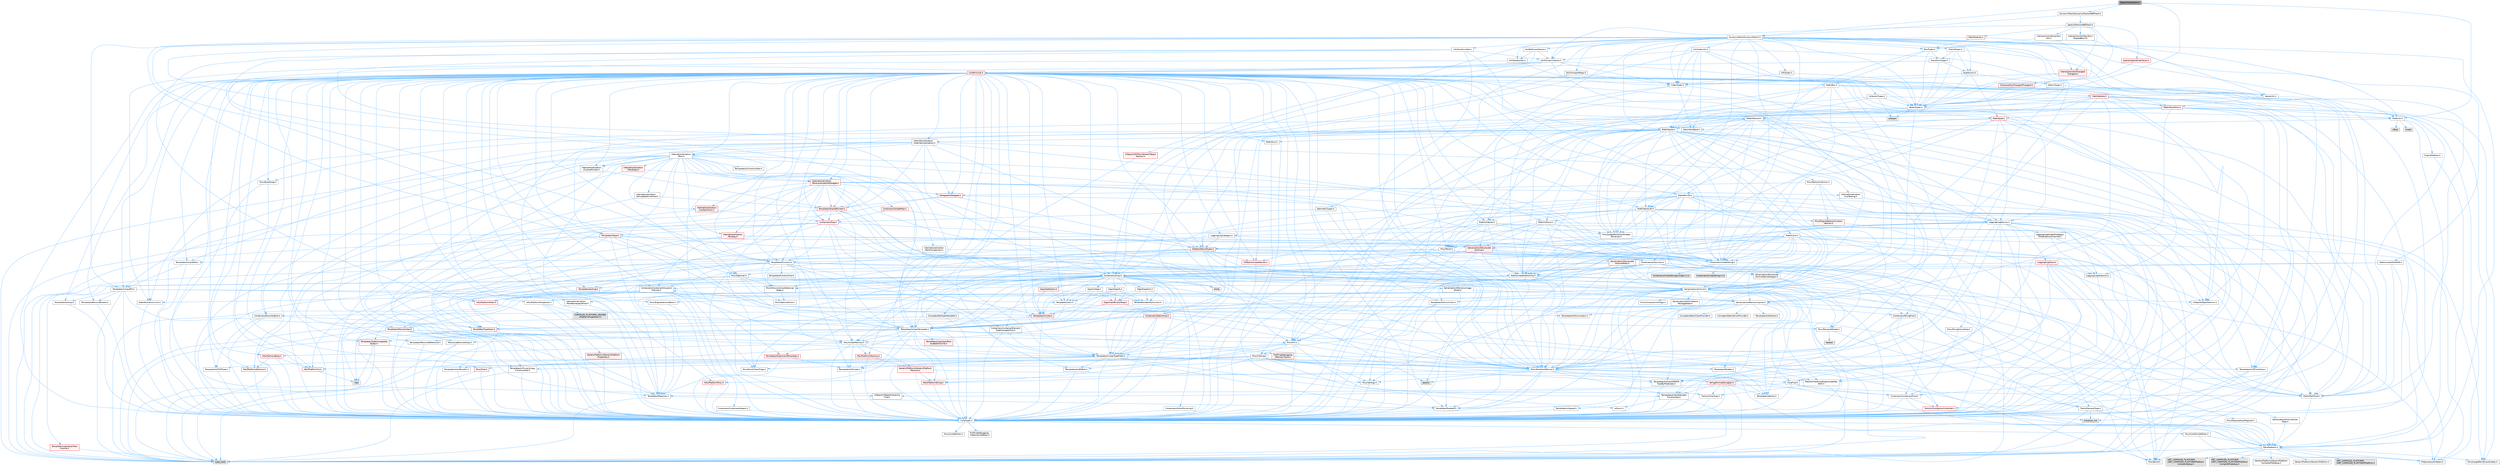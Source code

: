 digraph "RepairOrientation.h"
{
 // INTERACTIVE_SVG=YES
 // LATEX_PDF_SIZE
  bgcolor="transparent";
  edge [fontname=Helvetica,fontsize=10,labelfontname=Helvetica,labelfontsize=10];
  node [fontname=Helvetica,fontsize=10,shape=box,height=0.2,width=0.4];
  Node1 [id="Node000001",label="RepairOrientation.h",height=0.2,width=0.4,color="gray40", fillcolor="grey60", style="filled", fontcolor="black",tooltip=" "];
  Node1 -> Node2 [id="edge1_Node000001_Node000002",color="steelblue1",style="solid",tooltip=" "];
  Node2 [id="Node000002",label="MathUtil.h",height=0.2,width=0.4,color="grey40", fillcolor="white", style="filled",URL="$d4/d5b/MathUtil_8h.html",tooltip=" "];
  Node2 -> Node3 [id="edge2_Node000002_Node000003",color="steelblue1",style="solid",tooltip=" "];
  Node3 [id="Node000003",label="GeometryBase.h",height=0.2,width=0.4,color="grey40", fillcolor="white", style="filled",URL="$d5/d5e/GeometryBase_8h.html",tooltip=" "];
  Node3 -> Node4 [id="edge3_Node000003_Node000004",color="steelblue1",style="solid",tooltip=" "];
  Node4 [id="Node000004",label="CoreTypes.h",height=0.2,width=0.4,color="grey40", fillcolor="white", style="filled",URL="$dc/dec/CoreTypes_8h.html",tooltip=" "];
  Node4 -> Node5 [id="edge4_Node000004_Node000005",color="steelblue1",style="solid",tooltip=" "];
  Node5 [id="Node000005",label="HAL/Platform.h",height=0.2,width=0.4,color="grey40", fillcolor="white", style="filled",URL="$d9/dd0/Platform_8h.html",tooltip=" "];
  Node5 -> Node6 [id="edge5_Node000005_Node000006",color="steelblue1",style="solid",tooltip=" "];
  Node6 [id="Node000006",label="Misc/Build.h",height=0.2,width=0.4,color="grey40", fillcolor="white", style="filled",URL="$d3/dbb/Build_8h.html",tooltip=" "];
  Node5 -> Node7 [id="edge6_Node000005_Node000007",color="steelblue1",style="solid",tooltip=" "];
  Node7 [id="Node000007",label="Misc/LargeWorldCoordinates.h",height=0.2,width=0.4,color="grey40", fillcolor="white", style="filled",URL="$d2/dcb/LargeWorldCoordinates_8h.html",tooltip=" "];
  Node5 -> Node8 [id="edge7_Node000005_Node000008",color="steelblue1",style="solid",tooltip=" "];
  Node8 [id="Node000008",label="type_traits",height=0.2,width=0.4,color="grey60", fillcolor="#E0E0E0", style="filled",tooltip=" "];
  Node5 -> Node9 [id="edge8_Node000005_Node000009",color="steelblue1",style="solid",tooltip=" "];
  Node9 [id="Node000009",label="PreprocessorHelpers.h",height=0.2,width=0.4,color="grey40", fillcolor="white", style="filled",URL="$db/ddb/PreprocessorHelpers_8h.html",tooltip=" "];
  Node5 -> Node10 [id="edge9_Node000005_Node000010",color="steelblue1",style="solid",tooltip=" "];
  Node10 [id="Node000010",label="UBT_COMPILED_PLATFORM\l/UBT_COMPILED_PLATFORMPlatform\lCompilerPreSetup.h",height=0.2,width=0.4,color="grey60", fillcolor="#E0E0E0", style="filled",tooltip=" "];
  Node5 -> Node11 [id="edge10_Node000005_Node000011",color="steelblue1",style="solid",tooltip=" "];
  Node11 [id="Node000011",label="GenericPlatform/GenericPlatform\lCompilerPreSetup.h",height=0.2,width=0.4,color="grey40", fillcolor="white", style="filled",URL="$d9/dc8/GenericPlatformCompilerPreSetup_8h.html",tooltip=" "];
  Node5 -> Node12 [id="edge11_Node000005_Node000012",color="steelblue1",style="solid",tooltip=" "];
  Node12 [id="Node000012",label="GenericPlatform/GenericPlatform.h",height=0.2,width=0.4,color="grey40", fillcolor="white", style="filled",URL="$d6/d84/GenericPlatform_8h.html",tooltip=" "];
  Node5 -> Node13 [id="edge12_Node000005_Node000013",color="steelblue1",style="solid",tooltip=" "];
  Node13 [id="Node000013",label="UBT_COMPILED_PLATFORM\l/UBT_COMPILED_PLATFORMPlatform.h",height=0.2,width=0.4,color="grey60", fillcolor="#E0E0E0", style="filled",tooltip=" "];
  Node5 -> Node14 [id="edge13_Node000005_Node000014",color="steelblue1",style="solid",tooltip=" "];
  Node14 [id="Node000014",label="UBT_COMPILED_PLATFORM\l/UBT_COMPILED_PLATFORMPlatform\lCompilerSetup.h",height=0.2,width=0.4,color="grey60", fillcolor="#E0E0E0", style="filled",tooltip=" "];
  Node4 -> Node15 [id="edge14_Node000004_Node000015",color="steelblue1",style="solid",tooltip=" "];
  Node15 [id="Node000015",label="ProfilingDebugging\l/UMemoryDefines.h",height=0.2,width=0.4,color="grey40", fillcolor="white", style="filled",URL="$d2/da2/UMemoryDefines_8h.html",tooltip=" "];
  Node4 -> Node16 [id="edge15_Node000004_Node000016",color="steelblue1",style="solid",tooltip=" "];
  Node16 [id="Node000016",label="Misc/CoreMiscDefines.h",height=0.2,width=0.4,color="grey40", fillcolor="white", style="filled",URL="$da/d38/CoreMiscDefines_8h.html",tooltip=" "];
  Node16 -> Node5 [id="edge16_Node000016_Node000005",color="steelblue1",style="solid",tooltip=" "];
  Node16 -> Node9 [id="edge17_Node000016_Node000009",color="steelblue1",style="solid",tooltip=" "];
  Node4 -> Node17 [id="edge18_Node000004_Node000017",color="steelblue1",style="solid",tooltip=" "];
  Node17 [id="Node000017",label="Misc/CoreDefines.h",height=0.2,width=0.4,color="grey40", fillcolor="white", style="filled",URL="$d3/dd2/CoreDefines_8h.html",tooltip=" "];
  Node3 -> Node18 [id="edge19_Node000003_Node000018",color="steelblue1",style="solid",tooltip=" "];
  Node18 [id="Node000018",label="Logging/LogMacros.h",height=0.2,width=0.4,color="grey40", fillcolor="white", style="filled",URL="$d0/d16/LogMacros_8h.html",tooltip=" "];
  Node18 -> Node19 [id="edge20_Node000018_Node000019",color="steelblue1",style="solid",tooltip=" "];
  Node19 [id="Node000019",label="Containers/UnrealString.h",height=0.2,width=0.4,color="grey40", fillcolor="white", style="filled",URL="$d5/dba/UnrealString_8h.html",tooltip=" "];
  Node19 -> Node20 [id="edge21_Node000019_Node000020",color="steelblue1",style="solid",tooltip=" "];
  Node20 [id="Node000020",label="Containers/UnrealStringIncludes.h.inl",height=0.2,width=0.4,color="grey60", fillcolor="#E0E0E0", style="filled",tooltip=" "];
  Node19 -> Node21 [id="edge22_Node000019_Node000021",color="steelblue1",style="solid",tooltip=" "];
  Node21 [id="Node000021",label="Containers/UnrealString.h.inl",height=0.2,width=0.4,color="grey60", fillcolor="#E0E0E0", style="filled",tooltip=" "];
  Node19 -> Node22 [id="edge23_Node000019_Node000022",color="steelblue1",style="solid",tooltip=" "];
  Node22 [id="Node000022",label="Misc/StringFormatArg.h",height=0.2,width=0.4,color="grey40", fillcolor="white", style="filled",URL="$d2/d16/StringFormatArg_8h.html",tooltip=" "];
  Node22 -> Node23 [id="edge24_Node000022_Node000023",color="steelblue1",style="solid",tooltip=" "];
  Node23 [id="Node000023",label="Containers/ContainersFwd.h",height=0.2,width=0.4,color="grey40", fillcolor="white", style="filled",URL="$d4/d0a/ContainersFwd_8h.html",tooltip=" "];
  Node23 -> Node5 [id="edge25_Node000023_Node000005",color="steelblue1",style="solid",tooltip=" "];
  Node23 -> Node4 [id="edge26_Node000023_Node000004",color="steelblue1",style="solid",tooltip=" "];
  Node23 -> Node24 [id="edge27_Node000023_Node000024",color="steelblue1",style="solid",tooltip=" "];
  Node24 [id="Node000024",label="Traits/IsContiguousContainer.h",height=0.2,width=0.4,color="red", fillcolor="#FFF0F0", style="filled",URL="$d5/d3c/IsContiguousContainer_8h.html",tooltip=" "];
  Node24 -> Node4 [id="edge28_Node000024_Node000004",color="steelblue1",style="solid",tooltip=" "];
  Node24 -> Node26 [id="edge29_Node000024_Node000026",color="steelblue1",style="solid",tooltip=" "];
  Node26 [id="Node000026",label="initializer_list",height=0.2,width=0.4,color="grey60", fillcolor="#E0E0E0", style="filled",tooltip=" "];
  Node18 -> Node4 [id="edge30_Node000018_Node000004",color="steelblue1",style="solid",tooltip=" "];
  Node18 -> Node9 [id="edge31_Node000018_Node000009",color="steelblue1",style="solid",tooltip=" "];
  Node18 -> Node27 [id="edge32_Node000018_Node000027",color="steelblue1",style="solid",tooltip=" "];
  Node27 [id="Node000027",label="Logging/LogCategory.h",height=0.2,width=0.4,color="grey40", fillcolor="white", style="filled",URL="$d9/d36/LogCategory_8h.html",tooltip=" "];
  Node27 -> Node4 [id="edge33_Node000027_Node000004",color="steelblue1",style="solid",tooltip=" "];
  Node27 -> Node28 [id="edge34_Node000027_Node000028",color="steelblue1",style="solid",tooltip=" "];
  Node28 [id="Node000028",label="Logging/LogVerbosity.h",height=0.2,width=0.4,color="grey40", fillcolor="white", style="filled",URL="$d2/d8f/LogVerbosity_8h.html",tooltip=" "];
  Node28 -> Node4 [id="edge35_Node000028_Node000004",color="steelblue1",style="solid",tooltip=" "];
  Node27 -> Node29 [id="edge36_Node000027_Node000029",color="steelblue1",style="solid",tooltip=" "];
  Node29 [id="Node000029",label="UObject/NameTypes.h",height=0.2,width=0.4,color="red", fillcolor="#FFF0F0", style="filled",URL="$d6/d35/NameTypes_8h.html",tooltip=" "];
  Node29 -> Node4 [id="edge37_Node000029_Node000004",color="steelblue1",style="solid",tooltip=" "];
  Node29 -> Node30 [id="edge38_Node000029_Node000030",color="steelblue1",style="solid",tooltip=" "];
  Node30 [id="Node000030",label="Misc/AssertionMacros.h",height=0.2,width=0.4,color="grey40", fillcolor="white", style="filled",URL="$d0/dfa/AssertionMacros_8h.html",tooltip=" "];
  Node30 -> Node4 [id="edge39_Node000030_Node000004",color="steelblue1",style="solid",tooltip=" "];
  Node30 -> Node5 [id="edge40_Node000030_Node000005",color="steelblue1",style="solid",tooltip=" "];
  Node30 -> Node31 [id="edge41_Node000030_Node000031",color="steelblue1",style="solid",tooltip=" "];
  Node31 [id="Node000031",label="HAL/PlatformMisc.h",height=0.2,width=0.4,color="red", fillcolor="#FFF0F0", style="filled",URL="$d0/df5/PlatformMisc_8h.html",tooltip=" "];
  Node31 -> Node4 [id="edge42_Node000031_Node000004",color="steelblue1",style="solid",tooltip=" "];
  Node30 -> Node9 [id="edge43_Node000030_Node000009",color="steelblue1",style="solid",tooltip=" "];
  Node30 -> Node63 [id="edge44_Node000030_Node000063",color="steelblue1",style="solid",tooltip=" "];
  Node63 [id="Node000063",label="Templates/EnableIf.h",height=0.2,width=0.4,color="grey40", fillcolor="white", style="filled",URL="$d7/d60/EnableIf_8h.html",tooltip=" "];
  Node63 -> Node4 [id="edge45_Node000063_Node000004",color="steelblue1",style="solid",tooltip=" "];
  Node30 -> Node64 [id="edge46_Node000030_Node000064",color="steelblue1",style="solid",tooltip=" "];
  Node64 [id="Node000064",label="Templates/IsArrayOrRefOf\lTypeByPredicate.h",height=0.2,width=0.4,color="grey40", fillcolor="white", style="filled",URL="$d6/da1/IsArrayOrRefOfTypeByPredicate_8h.html",tooltip=" "];
  Node64 -> Node4 [id="edge47_Node000064_Node000004",color="steelblue1",style="solid",tooltip=" "];
  Node30 -> Node65 [id="edge48_Node000030_Node000065",color="steelblue1",style="solid",tooltip=" "];
  Node65 [id="Node000065",label="Templates/IsValidVariadic\lFunctionArg.h",height=0.2,width=0.4,color="grey40", fillcolor="white", style="filled",URL="$d0/dc8/IsValidVariadicFunctionArg_8h.html",tooltip=" "];
  Node65 -> Node4 [id="edge49_Node000065_Node000004",color="steelblue1",style="solid",tooltip=" "];
  Node65 -> Node66 [id="edge50_Node000065_Node000066",color="steelblue1",style="solid",tooltip=" "];
  Node66 [id="Node000066",label="IsEnum.h",height=0.2,width=0.4,color="grey40", fillcolor="white", style="filled",URL="$d4/de5/IsEnum_8h.html",tooltip=" "];
  Node65 -> Node8 [id="edge51_Node000065_Node000008",color="steelblue1",style="solid",tooltip=" "];
  Node30 -> Node67 [id="edge52_Node000030_Node000067",color="steelblue1",style="solid",tooltip=" "];
  Node67 [id="Node000067",label="Traits/IsCharEncodingCompatible\lWith.h",height=0.2,width=0.4,color="grey40", fillcolor="white", style="filled",URL="$df/dd1/IsCharEncodingCompatibleWith_8h.html",tooltip=" "];
  Node67 -> Node8 [id="edge53_Node000067_Node000008",color="steelblue1",style="solid",tooltip=" "];
  Node67 -> Node68 [id="edge54_Node000067_Node000068",color="steelblue1",style="solid",tooltip=" "];
  Node68 [id="Node000068",label="Traits/IsCharType.h",height=0.2,width=0.4,color="grey40", fillcolor="white", style="filled",URL="$db/d51/IsCharType_8h.html",tooltip=" "];
  Node68 -> Node4 [id="edge55_Node000068_Node000004",color="steelblue1",style="solid",tooltip=" "];
  Node30 -> Node69 [id="edge56_Node000030_Node000069",color="steelblue1",style="solid",tooltip=" "];
  Node69 [id="Node000069",label="Misc/VarArgs.h",height=0.2,width=0.4,color="grey40", fillcolor="white", style="filled",URL="$d5/d6f/VarArgs_8h.html",tooltip=" "];
  Node69 -> Node4 [id="edge57_Node000069_Node000004",color="steelblue1",style="solid",tooltip=" "];
  Node30 -> Node70 [id="edge58_Node000030_Node000070",color="steelblue1",style="solid",tooltip=" "];
  Node70 [id="Node000070",label="String/FormatStringSan.h",height=0.2,width=0.4,color="red", fillcolor="#FFF0F0", style="filled",URL="$d3/d8b/FormatStringSan_8h.html",tooltip=" "];
  Node70 -> Node8 [id="edge59_Node000070_Node000008",color="steelblue1",style="solid",tooltip=" "];
  Node70 -> Node4 [id="edge60_Node000070_Node000004",color="steelblue1",style="solid",tooltip=" "];
  Node70 -> Node71 [id="edge61_Node000070_Node000071",color="steelblue1",style="solid",tooltip=" "];
  Node71 [id="Node000071",label="Templates/Requires.h",height=0.2,width=0.4,color="grey40", fillcolor="white", style="filled",URL="$dc/d96/Requires_8h.html",tooltip=" "];
  Node71 -> Node63 [id="edge62_Node000071_Node000063",color="steelblue1",style="solid",tooltip=" "];
  Node71 -> Node8 [id="edge63_Node000071_Node000008",color="steelblue1",style="solid",tooltip=" "];
  Node70 -> Node72 [id="edge64_Node000070_Node000072",color="steelblue1",style="solid",tooltip=" "];
  Node72 [id="Node000072",label="Templates/Identity.h",height=0.2,width=0.4,color="grey40", fillcolor="white", style="filled",URL="$d0/dd5/Identity_8h.html",tooltip=" "];
  Node70 -> Node65 [id="edge65_Node000070_Node000065",color="steelblue1",style="solid",tooltip=" "];
  Node70 -> Node68 [id="edge66_Node000070_Node000068",color="steelblue1",style="solid",tooltip=" "];
  Node70 -> Node23 [id="edge67_Node000070_Node000023",color="steelblue1",style="solid",tooltip=" "];
  Node30 -> Node76 [id="edge68_Node000030_Node000076",color="steelblue1",style="solid",tooltip=" "];
  Node76 [id="Node000076",label="atomic",height=0.2,width=0.4,color="grey60", fillcolor="#E0E0E0", style="filled",tooltip=" "];
  Node29 -> Node77 [id="edge69_Node000029_Node000077",color="steelblue1",style="solid",tooltip=" "];
  Node77 [id="Node000077",label="HAL/UnrealMemory.h",height=0.2,width=0.4,color="grey40", fillcolor="white", style="filled",URL="$d9/d96/UnrealMemory_8h.html",tooltip=" "];
  Node77 -> Node4 [id="edge70_Node000077_Node000004",color="steelblue1",style="solid",tooltip=" "];
  Node77 -> Node78 [id="edge71_Node000077_Node000078",color="steelblue1",style="solid",tooltip=" "];
  Node78 [id="Node000078",label="GenericPlatform/GenericPlatform\lMemory.h",height=0.2,width=0.4,color="red", fillcolor="#FFF0F0", style="filled",URL="$dd/d22/GenericPlatformMemory_8h.html",tooltip=" "];
  Node78 -> Node35 [id="edge72_Node000078_Node000035",color="steelblue1",style="solid",tooltip=" "];
  Node35 [id="Node000035",label="CoreFwd.h",height=0.2,width=0.4,color="grey40", fillcolor="white", style="filled",URL="$d1/d1e/CoreFwd_8h.html",tooltip=" "];
  Node35 -> Node4 [id="edge73_Node000035_Node000004",color="steelblue1",style="solid",tooltip=" "];
  Node35 -> Node23 [id="edge74_Node000035_Node000023",color="steelblue1",style="solid",tooltip=" "];
  Node35 -> Node36 [id="edge75_Node000035_Node000036",color="steelblue1",style="solid",tooltip=" "];
  Node36 [id="Node000036",label="Math/MathFwd.h",height=0.2,width=0.4,color="grey40", fillcolor="white", style="filled",URL="$d2/d10/MathFwd_8h.html",tooltip=" "];
  Node36 -> Node5 [id="edge76_Node000036_Node000005",color="steelblue1",style="solid",tooltip=" "];
  Node35 -> Node37 [id="edge77_Node000035_Node000037",color="steelblue1",style="solid",tooltip=" "];
  Node37 [id="Node000037",label="UObject/UObjectHierarchy\lFwd.h",height=0.2,width=0.4,color="grey40", fillcolor="white", style="filled",URL="$d3/d13/UObjectHierarchyFwd_8h.html",tooltip=" "];
  Node78 -> Node4 [id="edge78_Node000078_Node000004",color="steelblue1",style="solid",tooltip=" "];
  Node78 -> Node79 [id="edge79_Node000078_Node000079",color="steelblue1",style="solid",tooltip=" "];
  Node79 [id="Node000079",label="HAL/PlatformString.h",height=0.2,width=0.4,color="red", fillcolor="#FFF0F0", style="filled",URL="$db/db5/PlatformString_8h.html",tooltip=" "];
  Node79 -> Node4 [id="edge80_Node000079_Node000004",color="steelblue1",style="solid",tooltip=" "];
  Node77 -> Node81 [id="edge81_Node000077_Node000081",color="steelblue1",style="solid",tooltip=" "];
  Node81 [id="Node000081",label="HAL/MemoryBase.h",height=0.2,width=0.4,color="red", fillcolor="#FFF0F0", style="filled",URL="$d6/d9f/MemoryBase_8h.html",tooltip=" "];
  Node81 -> Node4 [id="edge82_Node000081_Node000004",color="steelblue1",style="solid",tooltip=" "];
  Node81 -> Node56 [id="edge83_Node000081_Node000056",color="steelblue1",style="solid",tooltip=" "];
  Node56 [id="Node000056",label="HAL/PlatformAtomics.h",height=0.2,width=0.4,color="red", fillcolor="#FFF0F0", style="filled",URL="$d3/d36/PlatformAtomics_8h.html",tooltip=" "];
  Node56 -> Node4 [id="edge84_Node000056_Node000004",color="steelblue1",style="solid",tooltip=" "];
  Node81 -> Node39 [id="edge85_Node000081_Node000039",color="steelblue1",style="solid",tooltip=" "];
  Node39 [id="Node000039",label="HAL/PlatformCrt.h",height=0.2,width=0.4,color="red", fillcolor="#FFF0F0", style="filled",URL="$d8/d75/PlatformCrt_8h.html",tooltip=" "];
  Node39 -> Node40 [id="edge86_Node000039_Node000040",color="steelblue1",style="solid",tooltip=" "];
  Node40 [id="Node000040",label="new",height=0.2,width=0.4,color="grey60", fillcolor="#E0E0E0", style="filled",tooltip=" "];
  Node77 -> Node93 [id="edge87_Node000077_Node000093",color="steelblue1",style="solid",tooltip=" "];
  Node93 [id="Node000093",label="HAL/PlatformMemory.h",height=0.2,width=0.4,color="red", fillcolor="#FFF0F0", style="filled",URL="$de/d68/PlatformMemory_8h.html",tooltip=" "];
  Node93 -> Node4 [id="edge88_Node000093_Node000004",color="steelblue1",style="solid",tooltip=" "];
  Node93 -> Node78 [id="edge89_Node000093_Node000078",color="steelblue1",style="solid",tooltip=" "];
  Node77 -> Node95 [id="edge90_Node000077_Node000095",color="steelblue1",style="solid",tooltip=" "];
  Node95 [id="Node000095",label="ProfilingDebugging\l/MemoryTrace.h",height=0.2,width=0.4,color="red", fillcolor="#FFF0F0", style="filled",URL="$da/dd7/MemoryTrace_8h.html",tooltip=" "];
  Node95 -> Node5 [id="edge91_Node000095_Node000005",color="steelblue1",style="solid",tooltip=" "];
  Node95 -> Node51 [id="edge92_Node000095_Node000051",color="steelblue1",style="solid",tooltip=" "];
  Node51 [id="Node000051",label="Misc/EnumClassFlags.h",height=0.2,width=0.4,color="grey40", fillcolor="white", style="filled",URL="$d8/de7/EnumClassFlags_8h.html",tooltip=" "];
  Node77 -> Node96 [id="edge93_Node000077_Node000096",color="steelblue1",style="solid",tooltip=" "];
  Node96 [id="Node000096",label="Templates/IsPointer.h",height=0.2,width=0.4,color="grey40", fillcolor="white", style="filled",URL="$d7/d05/IsPointer_8h.html",tooltip=" "];
  Node96 -> Node4 [id="edge94_Node000096_Node000004",color="steelblue1",style="solid",tooltip=" "];
  Node29 -> Node97 [id="edge95_Node000029_Node000097",color="steelblue1",style="solid",tooltip=" "];
  Node97 [id="Node000097",label="Templates/UnrealTypeTraits.h",height=0.2,width=0.4,color="grey40", fillcolor="white", style="filled",URL="$d2/d2d/UnrealTypeTraits_8h.html",tooltip=" "];
  Node97 -> Node4 [id="edge96_Node000097_Node000004",color="steelblue1",style="solid",tooltip=" "];
  Node97 -> Node96 [id="edge97_Node000097_Node000096",color="steelblue1",style="solid",tooltip=" "];
  Node97 -> Node30 [id="edge98_Node000097_Node000030",color="steelblue1",style="solid",tooltip=" "];
  Node97 -> Node89 [id="edge99_Node000097_Node000089",color="steelblue1",style="solid",tooltip=" "];
  Node89 [id="Node000089",label="Templates/AndOrNot.h",height=0.2,width=0.4,color="grey40", fillcolor="white", style="filled",URL="$db/d0a/AndOrNot_8h.html",tooltip=" "];
  Node89 -> Node4 [id="edge100_Node000089_Node000004",color="steelblue1",style="solid",tooltip=" "];
  Node97 -> Node63 [id="edge101_Node000097_Node000063",color="steelblue1",style="solid",tooltip=" "];
  Node97 -> Node98 [id="edge102_Node000097_Node000098",color="steelblue1",style="solid",tooltip=" "];
  Node98 [id="Node000098",label="Templates/IsArithmetic.h",height=0.2,width=0.4,color="grey40", fillcolor="white", style="filled",URL="$d2/d5d/IsArithmetic_8h.html",tooltip=" "];
  Node98 -> Node4 [id="edge103_Node000098_Node000004",color="steelblue1",style="solid",tooltip=" "];
  Node97 -> Node66 [id="edge104_Node000097_Node000066",color="steelblue1",style="solid",tooltip=" "];
  Node97 -> Node99 [id="edge105_Node000097_Node000099",color="steelblue1",style="solid",tooltip=" "];
  Node99 [id="Node000099",label="Templates/Models.h",height=0.2,width=0.4,color="grey40", fillcolor="white", style="filled",URL="$d3/d0c/Models_8h.html",tooltip=" "];
  Node99 -> Node72 [id="edge106_Node000099_Node000072",color="steelblue1",style="solid",tooltip=" "];
  Node97 -> Node100 [id="edge107_Node000097_Node000100",color="steelblue1",style="solid",tooltip=" "];
  Node100 [id="Node000100",label="Templates/IsPODType.h",height=0.2,width=0.4,color="grey40", fillcolor="white", style="filled",URL="$d7/db1/IsPODType_8h.html",tooltip=" "];
  Node100 -> Node4 [id="edge108_Node000100_Node000004",color="steelblue1",style="solid",tooltip=" "];
  Node97 -> Node101 [id="edge109_Node000097_Node000101",color="steelblue1",style="solid",tooltip=" "];
  Node101 [id="Node000101",label="Templates/IsUECoreType.h",height=0.2,width=0.4,color="grey40", fillcolor="white", style="filled",URL="$d1/db8/IsUECoreType_8h.html",tooltip=" "];
  Node101 -> Node4 [id="edge110_Node000101_Node000004",color="steelblue1",style="solid",tooltip=" "];
  Node101 -> Node8 [id="edge111_Node000101_Node000008",color="steelblue1",style="solid",tooltip=" "];
  Node97 -> Node90 [id="edge112_Node000097_Node000090",color="steelblue1",style="solid",tooltip=" "];
  Node90 [id="Node000090",label="Templates/IsTriviallyCopy\lConstructible.h",height=0.2,width=0.4,color="grey40", fillcolor="white", style="filled",URL="$d3/d78/IsTriviallyCopyConstructible_8h.html",tooltip=" "];
  Node90 -> Node4 [id="edge113_Node000090_Node000004",color="steelblue1",style="solid",tooltip=" "];
  Node90 -> Node8 [id="edge114_Node000090_Node000008",color="steelblue1",style="solid",tooltip=" "];
  Node29 -> Node102 [id="edge115_Node000029_Node000102",color="steelblue1",style="solid",tooltip=" "];
  Node102 [id="Node000102",label="Templates/UnrealTemplate.h",height=0.2,width=0.4,color="grey40", fillcolor="white", style="filled",URL="$d4/d24/UnrealTemplate_8h.html",tooltip=" "];
  Node102 -> Node4 [id="edge116_Node000102_Node000004",color="steelblue1",style="solid",tooltip=" "];
  Node102 -> Node96 [id="edge117_Node000102_Node000096",color="steelblue1",style="solid",tooltip=" "];
  Node102 -> Node77 [id="edge118_Node000102_Node000077",color="steelblue1",style="solid",tooltip=" "];
  Node102 -> Node103 [id="edge119_Node000102_Node000103",color="steelblue1",style="solid",tooltip=" "];
  Node103 [id="Node000103",label="Templates/CopyQualifiers\lAndRefsFromTo.h",height=0.2,width=0.4,color="red", fillcolor="#FFF0F0", style="filled",URL="$d3/db3/CopyQualifiersAndRefsFromTo_8h.html",tooltip=" "];
  Node102 -> Node97 [id="edge120_Node000102_Node000097",color="steelblue1",style="solid",tooltip=" "];
  Node102 -> Node105 [id="edge121_Node000102_Node000105",color="steelblue1",style="solid",tooltip=" "];
  Node105 [id="Node000105",label="Templates/RemoveReference.h",height=0.2,width=0.4,color="grey40", fillcolor="white", style="filled",URL="$da/dbe/RemoveReference_8h.html",tooltip=" "];
  Node105 -> Node4 [id="edge122_Node000105_Node000004",color="steelblue1",style="solid",tooltip=" "];
  Node102 -> Node71 [id="edge123_Node000102_Node000071",color="steelblue1",style="solid",tooltip=" "];
  Node102 -> Node106 [id="edge124_Node000102_Node000106",color="steelblue1",style="solid",tooltip=" "];
  Node106 [id="Node000106",label="Templates/TypeCompatible\lBytes.h",height=0.2,width=0.4,color="red", fillcolor="#FFF0F0", style="filled",URL="$df/d0a/TypeCompatibleBytes_8h.html",tooltip=" "];
  Node106 -> Node4 [id="edge125_Node000106_Node000004",color="steelblue1",style="solid",tooltip=" "];
  Node106 -> Node40 [id="edge126_Node000106_Node000040",color="steelblue1",style="solid",tooltip=" "];
  Node106 -> Node8 [id="edge127_Node000106_Node000008",color="steelblue1",style="solid",tooltip=" "];
  Node102 -> Node72 [id="edge128_Node000102_Node000072",color="steelblue1",style="solid",tooltip=" "];
  Node102 -> Node24 [id="edge129_Node000102_Node000024",color="steelblue1",style="solid",tooltip=" "];
  Node102 -> Node107 [id="edge130_Node000102_Node000107",color="steelblue1",style="solid",tooltip=" "];
  Node107 [id="Node000107",label="Traits/UseBitwiseSwap.h",height=0.2,width=0.4,color="grey40", fillcolor="white", style="filled",URL="$db/df3/UseBitwiseSwap_8h.html",tooltip=" "];
  Node107 -> Node4 [id="edge131_Node000107_Node000004",color="steelblue1",style="solid",tooltip=" "];
  Node107 -> Node8 [id="edge132_Node000107_Node000008",color="steelblue1",style="solid",tooltip=" "];
  Node102 -> Node8 [id="edge133_Node000102_Node000008",color="steelblue1",style="solid",tooltip=" "];
  Node29 -> Node19 [id="edge134_Node000029_Node000019",color="steelblue1",style="solid",tooltip=" "];
  Node29 -> Node33 [id="edge135_Node000029_Node000033",color="steelblue1",style="solid",tooltip=" "];
  Node33 [id="Node000033",label="Containers/StringFwd.h",height=0.2,width=0.4,color="grey40", fillcolor="white", style="filled",URL="$df/d37/StringFwd_8h.html",tooltip=" "];
  Node33 -> Node4 [id="edge136_Node000033_Node000004",color="steelblue1",style="solid",tooltip=" "];
  Node33 -> Node34 [id="edge137_Node000033_Node000034",color="steelblue1",style="solid",tooltip=" "];
  Node34 [id="Node000034",label="Traits/ElementType.h",height=0.2,width=0.4,color="grey40", fillcolor="white", style="filled",URL="$d5/d4f/ElementType_8h.html",tooltip=" "];
  Node34 -> Node5 [id="edge138_Node000034_Node000005",color="steelblue1",style="solid",tooltip=" "];
  Node34 -> Node26 [id="edge139_Node000034_Node000026",color="steelblue1",style="solid",tooltip=" "];
  Node34 -> Node8 [id="edge140_Node000034_Node000008",color="steelblue1",style="solid",tooltip=" "];
  Node33 -> Node24 [id="edge141_Node000033_Node000024",color="steelblue1",style="solid",tooltip=" "];
  Node29 -> Node176 [id="edge142_Node000029_Node000176",color="steelblue1",style="solid",tooltip=" "];
  Node176 [id="Node000176",label="UObject/UnrealNames.h",height=0.2,width=0.4,color="red", fillcolor="#FFF0F0", style="filled",URL="$d8/db1/UnrealNames_8h.html",tooltip=" "];
  Node176 -> Node4 [id="edge143_Node000176_Node000004",color="steelblue1",style="solid",tooltip=" "];
  Node29 -> Node142 [id="edge144_Node000029_Node000142",color="steelblue1",style="solid",tooltip=" "];
  Node142 [id="Node000142",label="Serialization/MemoryLayout.h",height=0.2,width=0.4,color="grey40", fillcolor="white", style="filled",URL="$d7/d66/MemoryLayout_8h.html",tooltip=" "];
  Node142 -> Node143 [id="edge145_Node000142_Node000143",color="steelblue1",style="solid",tooltip=" "];
  Node143 [id="Node000143",label="Concepts/StaticClassProvider.h",height=0.2,width=0.4,color="grey40", fillcolor="white", style="filled",URL="$dd/d83/StaticClassProvider_8h.html",tooltip=" "];
  Node142 -> Node144 [id="edge146_Node000142_Node000144",color="steelblue1",style="solid",tooltip=" "];
  Node144 [id="Node000144",label="Concepts/StaticStructProvider.h",height=0.2,width=0.4,color="grey40", fillcolor="white", style="filled",URL="$d5/d77/StaticStructProvider_8h.html",tooltip=" "];
  Node142 -> Node145 [id="edge147_Node000142_Node000145",color="steelblue1",style="solid",tooltip=" "];
  Node145 [id="Node000145",label="Containers/EnumAsByte.h",height=0.2,width=0.4,color="grey40", fillcolor="white", style="filled",URL="$d6/d9a/EnumAsByte_8h.html",tooltip=" "];
  Node145 -> Node4 [id="edge148_Node000145_Node000004",color="steelblue1",style="solid",tooltip=" "];
  Node145 -> Node100 [id="edge149_Node000145_Node000100",color="steelblue1",style="solid",tooltip=" "];
  Node145 -> Node146 [id="edge150_Node000145_Node000146",color="steelblue1",style="solid",tooltip=" "];
  Node146 [id="Node000146",label="Templates/TypeHash.h",height=0.2,width=0.4,color="red", fillcolor="#FFF0F0", style="filled",URL="$d1/d62/TypeHash_8h.html",tooltip=" "];
  Node146 -> Node4 [id="edge151_Node000146_Node000004",color="steelblue1",style="solid",tooltip=" "];
  Node146 -> Node71 [id="edge152_Node000146_Node000071",color="steelblue1",style="solid",tooltip=" "];
  Node146 -> Node147 [id="edge153_Node000146_Node000147",color="steelblue1",style="solid",tooltip=" "];
  Node147 [id="Node000147",label="Misc/Crc.h",height=0.2,width=0.4,color="grey40", fillcolor="white", style="filled",URL="$d4/dd2/Crc_8h.html",tooltip=" "];
  Node147 -> Node4 [id="edge154_Node000147_Node000004",color="steelblue1",style="solid",tooltip=" "];
  Node147 -> Node79 [id="edge155_Node000147_Node000079",color="steelblue1",style="solid",tooltip=" "];
  Node147 -> Node30 [id="edge156_Node000147_Node000030",color="steelblue1",style="solid",tooltip=" "];
  Node147 -> Node148 [id="edge157_Node000147_Node000148",color="steelblue1",style="solid",tooltip=" "];
  Node148 [id="Node000148",label="Misc/CString.h",height=0.2,width=0.4,color="grey40", fillcolor="white", style="filled",URL="$d2/d49/CString_8h.html",tooltip=" "];
  Node148 -> Node4 [id="edge158_Node000148_Node000004",color="steelblue1",style="solid",tooltip=" "];
  Node148 -> Node39 [id="edge159_Node000148_Node000039",color="steelblue1",style="solid",tooltip=" "];
  Node148 -> Node79 [id="edge160_Node000148_Node000079",color="steelblue1",style="solid",tooltip=" "];
  Node148 -> Node30 [id="edge161_Node000148_Node000030",color="steelblue1",style="solid",tooltip=" "];
  Node148 -> Node149 [id="edge162_Node000148_Node000149",color="steelblue1",style="solid",tooltip=" "];
  Node149 [id="Node000149",label="Misc/Char.h",height=0.2,width=0.4,color="red", fillcolor="#FFF0F0", style="filled",URL="$d0/d58/Char_8h.html",tooltip=" "];
  Node149 -> Node4 [id="edge163_Node000149_Node000004",color="steelblue1",style="solid",tooltip=" "];
  Node149 -> Node8 [id="edge164_Node000149_Node000008",color="steelblue1",style="solid",tooltip=" "];
  Node148 -> Node69 [id="edge165_Node000148_Node000069",color="steelblue1",style="solid",tooltip=" "];
  Node148 -> Node64 [id="edge166_Node000148_Node000064",color="steelblue1",style="solid",tooltip=" "];
  Node148 -> Node65 [id="edge167_Node000148_Node000065",color="steelblue1",style="solid",tooltip=" "];
  Node148 -> Node67 [id="edge168_Node000148_Node000067",color="steelblue1",style="solid",tooltip=" "];
  Node147 -> Node149 [id="edge169_Node000147_Node000149",color="steelblue1",style="solid",tooltip=" "];
  Node147 -> Node97 [id="edge170_Node000147_Node000097",color="steelblue1",style="solid",tooltip=" "];
  Node147 -> Node68 [id="edge171_Node000147_Node000068",color="steelblue1",style="solid",tooltip=" "];
  Node146 -> Node8 [id="edge172_Node000146_Node000008",color="steelblue1",style="solid",tooltip=" "];
  Node142 -> Node33 [id="edge173_Node000142_Node000033",color="steelblue1",style="solid",tooltip=" "];
  Node142 -> Node77 [id="edge174_Node000142_Node000077",color="steelblue1",style="solid",tooltip=" "];
  Node142 -> Node153 [id="edge175_Node000142_Node000153",color="steelblue1",style="solid",tooltip=" "];
  Node153 [id="Node000153",label="Misc/DelayedAutoRegister.h",height=0.2,width=0.4,color="grey40", fillcolor="white", style="filled",URL="$d1/dda/DelayedAutoRegister_8h.html",tooltip=" "];
  Node153 -> Node5 [id="edge176_Node000153_Node000005",color="steelblue1",style="solid",tooltip=" "];
  Node142 -> Node63 [id="edge177_Node000142_Node000063",color="steelblue1",style="solid",tooltip=" "];
  Node142 -> Node154 [id="edge178_Node000142_Node000154",color="steelblue1",style="solid",tooltip=" "];
  Node154 [id="Node000154",label="Templates/IsAbstract.h",height=0.2,width=0.4,color="grey40", fillcolor="white", style="filled",URL="$d8/db7/IsAbstract_8h.html",tooltip=" "];
  Node142 -> Node122 [id="edge179_Node000142_Node000122",color="steelblue1",style="solid",tooltip=" "];
  Node122 [id="Node000122",label="Templates/IsPolymorphic.h",height=0.2,width=0.4,color="grey40", fillcolor="white", style="filled",URL="$dc/d20/IsPolymorphic_8h.html",tooltip=" "];
  Node142 -> Node99 [id="edge180_Node000142_Node000099",color="steelblue1",style="solid",tooltip=" "];
  Node142 -> Node102 [id="edge181_Node000142_Node000102",color="steelblue1",style="solid",tooltip=" "];
  Node29 -> Node125 [id="edge182_Node000029_Node000125",color="steelblue1",style="solid",tooltip=" "];
  Node125 [id="Node000125",label="Misc/IntrusiveUnsetOptional\lState.h",height=0.2,width=0.4,color="grey40", fillcolor="white", style="filled",URL="$d2/d0a/IntrusiveUnsetOptionalState_8h.html",tooltip=" "];
  Node125 -> Node126 [id="edge183_Node000125_Node000126",color="steelblue1",style="solid",tooltip=" "];
  Node126 [id="Node000126",label="Misc/OptionalFwd.h",height=0.2,width=0.4,color="grey40", fillcolor="white", style="filled",URL="$dc/d50/OptionalFwd_8h.html",tooltip=" "];
  Node18 -> Node184 [id="edge184_Node000018_Node000184",color="steelblue1",style="solid",tooltip=" "];
  Node184 [id="Node000184",label="Logging/LogScopedCategory\lAndVerbosityOverride.h",height=0.2,width=0.4,color="grey40", fillcolor="white", style="filled",URL="$de/dba/LogScopedCategoryAndVerbosityOverride_8h.html",tooltip=" "];
  Node184 -> Node4 [id="edge185_Node000184_Node000004",color="steelblue1",style="solid",tooltip=" "];
  Node184 -> Node28 [id="edge186_Node000184_Node000028",color="steelblue1",style="solid",tooltip=" "];
  Node184 -> Node29 [id="edge187_Node000184_Node000029",color="steelblue1",style="solid",tooltip=" "];
  Node18 -> Node185 [id="edge188_Node000018_Node000185",color="steelblue1",style="solid",tooltip=" "];
  Node185 [id="Node000185",label="Logging/LogTrace.h",height=0.2,width=0.4,color="red", fillcolor="#FFF0F0", style="filled",URL="$d5/d91/LogTrace_8h.html",tooltip=" "];
  Node185 -> Node4 [id="edge189_Node000185_Node000004",color="steelblue1",style="solid",tooltip=" "];
  Node185 -> Node124 [id="edge190_Node000185_Node000124",color="steelblue1",style="solid",tooltip=" "];
  Node124 [id="Node000124",label="Containers/Array.h",height=0.2,width=0.4,color="grey40", fillcolor="white", style="filled",URL="$df/dd0/Array_8h.html",tooltip=" "];
  Node124 -> Node4 [id="edge191_Node000124_Node000004",color="steelblue1",style="solid",tooltip=" "];
  Node124 -> Node30 [id="edge192_Node000124_Node000030",color="steelblue1",style="solid",tooltip=" "];
  Node124 -> Node125 [id="edge193_Node000124_Node000125",color="steelblue1",style="solid",tooltip=" "];
  Node124 -> Node127 [id="edge194_Node000124_Node000127",color="steelblue1",style="solid",tooltip=" "];
  Node127 [id="Node000127",label="Misc/ReverseIterate.h",height=0.2,width=0.4,color="grey40", fillcolor="white", style="filled",URL="$db/de3/ReverseIterate_8h.html",tooltip=" "];
  Node127 -> Node5 [id="edge195_Node000127_Node000005",color="steelblue1",style="solid",tooltip=" "];
  Node127 -> Node128 [id="edge196_Node000127_Node000128",color="steelblue1",style="solid",tooltip=" "];
  Node128 [id="Node000128",label="iterator",height=0.2,width=0.4,color="grey60", fillcolor="#E0E0E0", style="filled",tooltip=" "];
  Node124 -> Node77 [id="edge197_Node000124_Node000077",color="steelblue1",style="solid",tooltip=" "];
  Node124 -> Node97 [id="edge198_Node000124_Node000097",color="steelblue1",style="solid",tooltip=" "];
  Node124 -> Node102 [id="edge199_Node000124_Node000102",color="steelblue1",style="solid",tooltip=" "];
  Node124 -> Node129 [id="edge200_Node000124_Node000129",color="steelblue1",style="solid",tooltip=" "];
  Node129 [id="Node000129",label="Containers/AllowShrinking.h",height=0.2,width=0.4,color="grey40", fillcolor="white", style="filled",URL="$d7/d1a/AllowShrinking_8h.html",tooltip=" "];
  Node129 -> Node4 [id="edge201_Node000129_Node000004",color="steelblue1",style="solid",tooltip=" "];
  Node124 -> Node112 [id="edge202_Node000124_Node000112",color="steelblue1",style="solid",tooltip=" "];
  Node112 [id="Node000112",label="Containers/ContainerAllocation\lPolicies.h",height=0.2,width=0.4,color="grey40", fillcolor="white", style="filled",URL="$d7/dff/ContainerAllocationPolicies_8h.html",tooltip=" "];
  Node112 -> Node4 [id="edge203_Node000112_Node000004",color="steelblue1",style="solid",tooltip=" "];
  Node112 -> Node113 [id="edge204_Node000112_Node000113",color="steelblue1",style="solid",tooltip=" "];
  Node113 [id="Node000113",label="Containers/ContainerHelpers.h",height=0.2,width=0.4,color="grey40", fillcolor="white", style="filled",URL="$d7/d33/ContainerHelpers_8h.html",tooltip=" "];
  Node113 -> Node4 [id="edge205_Node000113_Node000004",color="steelblue1",style="solid",tooltip=" "];
  Node112 -> Node112 [id="edge206_Node000112_Node000112",color="steelblue1",style="solid",tooltip=" "];
  Node112 -> Node114 [id="edge207_Node000112_Node000114",color="steelblue1",style="solid",tooltip=" "];
  Node114 [id="Node000114",label="HAL/PlatformMath.h",height=0.2,width=0.4,color="red", fillcolor="#FFF0F0", style="filled",URL="$dc/d53/PlatformMath_8h.html",tooltip=" "];
  Node114 -> Node4 [id="edge208_Node000114_Node000004",color="steelblue1",style="solid",tooltip=" "];
  Node112 -> Node77 [id="edge209_Node000112_Node000077",color="steelblue1",style="solid",tooltip=" "];
  Node112 -> Node49 [id="edge210_Node000112_Node000049",color="steelblue1",style="solid",tooltip=" "];
  Node49 [id="Node000049",label="Math/NumericLimits.h",height=0.2,width=0.4,color="grey40", fillcolor="white", style="filled",URL="$df/d1b/NumericLimits_8h.html",tooltip=" "];
  Node49 -> Node4 [id="edge211_Node000049_Node000004",color="steelblue1",style="solid",tooltip=" "];
  Node112 -> Node30 [id="edge212_Node000112_Node000030",color="steelblue1",style="solid",tooltip=" "];
  Node112 -> Node122 [id="edge213_Node000112_Node000122",color="steelblue1",style="solid",tooltip=" "];
  Node112 -> Node123 [id="edge214_Node000112_Node000123",color="steelblue1",style="solid",tooltip=" "];
  Node123 [id="Node000123",label="Templates/MemoryOps.h",height=0.2,width=0.4,color="red", fillcolor="#FFF0F0", style="filled",URL="$db/dea/MemoryOps_8h.html",tooltip=" "];
  Node123 -> Node4 [id="edge215_Node000123_Node000004",color="steelblue1",style="solid",tooltip=" "];
  Node123 -> Node77 [id="edge216_Node000123_Node000077",color="steelblue1",style="solid",tooltip=" "];
  Node123 -> Node90 [id="edge217_Node000123_Node000090",color="steelblue1",style="solid",tooltip=" "];
  Node123 -> Node71 [id="edge218_Node000123_Node000071",color="steelblue1",style="solid",tooltip=" "];
  Node123 -> Node97 [id="edge219_Node000123_Node000097",color="steelblue1",style="solid",tooltip=" "];
  Node123 -> Node107 [id="edge220_Node000123_Node000107",color="steelblue1",style="solid",tooltip=" "];
  Node123 -> Node40 [id="edge221_Node000123_Node000040",color="steelblue1",style="solid",tooltip=" "];
  Node123 -> Node8 [id="edge222_Node000123_Node000008",color="steelblue1",style="solid",tooltip=" "];
  Node112 -> Node106 [id="edge223_Node000112_Node000106",color="steelblue1",style="solid",tooltip=" "];
  Node112 -> Node8 [id="edge224_Node000112_Node000008",color="steelblue1",style="solid",tooltip=" "];
  Node124 -> Node130 [id="edge225_Node000124_Node000130",color="steelblue1",style="solid",tooltip=" "];
  Node130 [id="Node000130",label="Containers/ContainerElement\lTypeCompatibility.h",height=0.2,width=0.4,color="grey40", fillcolor="white", style="filled",URL="$df/ddf/ContainerElementTypeCompatibility_8h.html",tooltip=" "];
  Node130 -> Node4 [id="edge226_Node000130_Node000004",color="steelblue1",style="solid",tooltip=" "];
  Node130 -> Node97 [id="edge227_Node000130_Node000097",color="steelblue1",style="solid",tooltip=" "];
  Node124 -> Node131 [id="edge228_Node000124_Node000131",color="steelblue1",style="solid",tooltip=" "];
  Node131 [id="Node000131",label="Serialization/Archive.h",height=0.2,width=0.4,color="grey40", fillcolor="white", style="filled",URL="$d7/d3b/Archive_8h.html",tooltip=" "];
  Node131 -> Node35 [id="edge229_Node000131_Node000035",color="steelblue1",style="solid",tooltip=" "];
  Node131 -> Node4 [id="edge230_Node000131_Node000004",color="steelblue1",style="solid",tooltip=" "];
  Node131 -> Node132 [id="edge231_Node000131_Node000132",color="steelblue1",style="solid",tooltip=" "];
  Node132 [id="Node000132",label="HAL/PlatformProperties.h",height=0.2,width=0.4,color="grey40", fillcolor="white", style="filled",URL="$d9/db0/PlatformProperties_8h.html",tooltip=" "];
  Node132 -> Node4 [id="edge232_Node000132_Node000004",color="steelblue1",style="solid",tooltip=" "];
  Node132 -> Node133 [id="edge233_Node000132_Node000133",color="steelblue1",style="solid",tooltip=" "];
  Node133 [id="Node000133",label="GenericPlatform/GenericPlatform\lProperties.h",height=0.2,width=0.4,color="red", fillcolor="#FFF0F0", style="filled",URL="$d2/dcd/GenericPlatformProperties_8h.html",tooltip=" "];
  Node133 -> Node4 [id="edge234_Node000133_Node000004",color="steelblue1",style="solid",tooltip=" "];
  Node132 -> Node134 [id="edge235_Node000132_Node000134",color="steelblue1",style="solid",tooltip=" "];
  Node134 [id="Node000134",label="COMPILED_PLATFORM_HEADER\l(PlatformProperties.h)",height=0.2,width=0.4,color="grey60", fillcolor="#E0E0E0", style="filled",tooltip=" "];
  Node131 -> Node135 [id="edge236_Node000131_Node000135",color="steelblue1",style="solid",tooltip=" "];
  Node135 [id="Node000135",label="Internationalization\l/TextNamespaceFwd.h",height=0.2,width=0.4,color="grey40", fillcolor="white", style="filled",URL="$d8/d97/TextNamespaceFwd_8h.html",tooltip=" "];
  Node135 -> Node4 [id="edge237_Node000135_Node000004",color="steelblue1",style="solid",tooltip=" "];
  Node131 -> Node36 [id="edge238_Node000131_Node000036",color="steelblue1",style="solid",tooltip=" "];
  Node131 -> Node30 [id="edge239_Node000131_Node000030",color="steelblue1",style="solid",tooltip=" "];
  Node131 -> Node6 [id="edge240_Node000131_Node000006",color="steelblue1",style="solid",tooltip=" "];
  Node131 -> Node50 [id="edge241_Node000131_Node000050",color="steelblue1",style="solid",tooltip=" "];
  Node50 [id="Node000050",label="Misc/CompressionFlags.h",height=0.2,width=0.4,color="grey40", fillcolor="white", style="filled",URL="$d9/d76/CompressionFlags_8h.html",tooltip=" "];
  Node131 -> Node136 [id="edge242_Node000131_Node000136",color="steelblue1",style="solid",tooltip=" "];
  Node136 [id="Node000136",label="Misc/EngineVersionBase.h",height=0.2,width=0.4,color="grey40", fillcolor="white", style="filled",URL="$d5/d2b/EngineVersionBase_8h.html",tooltip=" "];
  Node136 -> Node4 [id="edge243_Node000136_Node000004",color="steelblue1",style="solid",tooltip=" "];
  Node131 -> Node69 [id="edge244_Node000131_Node000069",color="steelblue1",style="solid",tooltip=" "];
  Node131 -> Node137 [id="edge245_Node000131_Node000137",color="steelblue1",style="solid",tooltip=" "];
  Node137 [id="Node000137",label="Serialization/ArchiveCook\lData.h",height=0.2,width=0.4,color="grey40", fillcolor="white", style="filled",URL="$dc/db6/ArchiveCookData_8h.html",tooltip=" "];
  Node137 -> Node5 [id="edge246_Node000137_Node000005",color="steelblue1",style="solid",tooltip=" "];
  Node131 -> Node138 [id="edge247_Node000131_Node000138",color="steelblue1",style="solid",tooltip=" "];
  Node138 [id="Node000138",label="Serialization/ArchiveSave\lPackageData.h",height=0.2,width=0.4,color="grey40", fillcolor="white", style="filled",URL="$d1/d37/ArchiveSavePackageData_8h.html",tooltip=" "];
  Node131 -> Node63 [id="edge248_Node000131_Node000063",color="steelblue1",style="solid",tooltip=" "];
  Node131 -> Node64 [id="edge249_Node000131_Node000064",color="steelblue1",style="solid",tooltip=" "];
  Node131 -> Node139 [id="edge250_Node000131_Node000139",color="steelblue1",style="solid",tooltip=" "];
  Node139 [id="Node000139",label="Templates/IsEnumClass.h",height=0.2,width=0.4,color="grey40", fillcolor="white", style="filled",URL="$d7/d15/IsEnumClass_8h.html",tooltip=" "];
  Node139 -> Node4 [id="edge251_Node000139_Node000004",color="steelblue1",style="solid",tooltip=" "];
  Node139 -> Node89 [id="edge252_Node000139_Node000089",color="steelblue1",style="solid",tooltip=" "];
  Node131 -> Node119 [id="edge253_Node000131_Node000119",color="steelblue1",style="solid",tooltip=" "];
  Node119 [id="Node000119",label="Templates/IsSigned.h",height=0.2,width=0.4,color="grey40", fillcolor="white", style="filled",URL="$d8/dd8/IsSigned_8h.html",tooltip=" "];
  Node119 -> Node4 [id="edge254_Node000119_Node000004",color="steelblue1",style="solid",tooltip=" "];
  Node131 -> Node65 [id="edge255_Node000131_Node000065",color="steelblue1",style="solid",tooltip=" "];
  Node131 -> Node102 [id="edge256_Node000131_Node000102",color="steelblue1",style="solid",tooltip=" "];
  Node131 -> Node67 [id="edge257_Node000131_Node000067",color="steelblue1",style="solid",tooltip=" "];
  Node131 -> Node140 [id="edge258_Node000131_Node000140",color="steelblue1",style="solid",tooltip=" "];
  Node140 [id="Node000140",label="UObject/ObjectVersion.h",height=0.2,width=0.4,color="grey40", fillcolor="white", style="filled",URL="$da/d63/ObjectVersion_8h.html",tooltip=" "];
  Node140 -> Node4 [id="edge259_Node000140_Node000004",color="steelblue1",style="solid",tooltip=" "];
  Node124 -> Node141 [id="edge260_Node000124_Node000141",color="steelblue1",style="solid",tooltip=" "];
  Node141 [id="Node000141",label="Serialization/MemoryImage\lWriter.h",height=0.2,width=0.4,color="grey40", fillcolor="white", style="filled",URL="$d0/d08/MemoryImageWriter_8h.html",tooltip=" "];
  Node141 -> Node4 [id="edge261_Node000141_Node000004",color="steelblue1",style="solid",tooltip=" "];
  Node141 -> Node142 [id="edge262_Node000141_Node000142",color="steelblue1",style="solid",tooltip=" "];
  Node124 -> Node155 [id="edge263_Node000124_Node000155",color="steelblue1",style="solid",tooltip=" "];
  Node155 [id="Node000155",label="Algo/Heapify.h",height=0.2,width=0.4,color="grey40", fillcolor="white", style="filled",URL="$d0/d2a/Heapify_8h.html",tooltip=" "];
  Node155 -> Node156 [id="edge264_Node000155_Node000156",color="steelblue1",style="solid",tooltip=" "];
  Node156 [id="Node000156",label="Algo/Impl/BinaryHeap.h",height=0.2,width=0.4,color="red", fillcolor="#FFF0F0", style="filled",URL="$d7/da3/Algo_2Impl_2BinaryHeap_8h.html",tooltip=" "];
  Node156 -> Node157 [id="edge265_Node000156_Node000157",color="steelblue1",style="solid",tooltip=" "];
  Node157 [id="Node000157",label="Templates/Invoke.h",height=0.2,width=0.4,color="red", fillcolor="#FFF0F0", style="filled",URL="$d7/deb/Invoke_8h.html",tooltip=" "];
  Node157 -> Node4 [id="edge266_Node000157_Node000004",color="steelblue1",style="solid",tooltip=" "];
  Node157 -> Node102 [id="edge267_Node000157_Node000102",color="steelblue1",style="solid",tooltip=" "];
  Node157 -> Node8 [id="edge268_Node000157_Node000008",color="steelblue1",style="solid",tooltip=" "];
  Node156 -> Node8 [id="edge269_Node000156_Node000008",color="steelblue1",style="solid",tooltip=" "];
  Node155 -> Node161 [id="edge270_Node000155_Node000161",color="steelblue1",style="solid",tooltip=" "];
  Node161 [id="Node000161",label="Templates/IdentityFunctor.h",height=0.2,width=0.4,color="grey40", fillcolor="white", style="filled",URL="$d7/d2e/IdentityFunctor_8h.html",tooltip=" "];
  Node161 -> Node5 [id="edge271_Node000161_Node000005",color="steelblue1",style="solid",tooltip=" "];
  Node155 -> Node157 [id="edge272_Node000155_Node000157",color="steelblue1",style="solid",tooltip=" "];
  Node155 -> Node162 [id="edge273_Node000155_Node000162",color="steelblue1",style="solid",tooltip=" "];
  Node162 [id="Node000162",label="Templates/Less.h",height=0.2,width=0.4,color="grey40", fillcolor="white", style="filled",URL="$de/dc8/Less_8h.html",tooltip=" "];
  Node162 -> Node4 [id="edge274_Node000162_Node000004",color="steelblue1",style="solid",tooltip=" "];
  Node162 -> Node102 [id="edge275_Node000162_Node000102",color="steelblue1",style="solid",tooltip=" "];
  Node155 -> Node102 [id="edge276_Node000155_Node000102",color="steelblue1",style="solid",tooltip=" "];
  Node124 -> Node163 [id="edge277_Node000124_Node000163",color="steelblue1",style="solid",tooltip=" "];
  Node163 [id="Node000163",label="Algo/HeapSort.h",height=0.2,width=0.4,color="grey40", fillcolor="white", style="filled",URL="$d3/d92/HeapSort_8h.html",tooltip=" "];
  Node163 -> Node156 [id="edge278_Node000163_Node000156",color="steelblue1",style="solid",tooltip=" "];
  Node163 -> Node161 [id="edge279_Node000163_Node000161",color="steelblue1",style="solid",tooltip=" "];
  Node163 -> Node162 [id="edge280_Node000163_Node000162",color="steelblue1",style="solid",tooltip=" "];
  Node163 -> Node102 [id="edge281_Node000163_Node000102",color="steelblue1",style="solid",tooltip=" "];
  Node124 -> Node164 [id="edge282_Node000124_Node000164",color="steelblue1",style="solid",tooltip=" "];
  Node164 [id="Node000164",label="Algo/IsHeap.h",height=0.2,width=0.4,color="grey40", fillcolor="white", style="filled",URL="$de/d32/IsHeap_8h.html",tooltip=" "];
  Node164 -> Node156 [id="edge283_Node000164_Node000156",color="steelblue1",style="solid",tooltip=" "];
  Node164 -> Node161 [id="edge284_Node000164_Node000161",color="steelblue1",style="solid",tooltip=" "];
  Node164 -> Node157 [id="edge285_Node000164_Node000157",color="steelblue1",style="solid",tooltip=" "];
  Node164 -> Node162 [id="edge286_Node000164_Node000162",color="steelblue1",style="solid",tooltip=" "];
  Node164 -> Node102 [id="edge287_Node000164_Node000102",color="steelblue1",style="solid",tooltip=" "];
  Node124 -> Node156 [id="edge288_Node000124_Node000156",color="steelblue1",style="solid",tooltip=" "];
  Node124 -> Node165 [id="edge289_Node000124_Node000165",color="steelblue1",style="solid",tooltip=" "];
  Node165 [id="Node000165",label="Algo/StableSort.h",height=0.2,width=0.4,color="red", fillcolor="#FFF0F0", style="filled",URL="$d7/d3c/StableSort_8h.html",tooltip=" "];
  Node165 -> Node161 [id="edge290_Node000165_Node000161",color="steelblue1",style="solid",tooltip=" "];
  Node165 -> Node157 [id="edge291_Node000165_Node000157",color="steelblue1",style="solid",tooltip=" "];
  Node165 -> Node162 [id="edge292_Node000165_Node000162",color="steelblue1",style="solid",tooltip=" "];
  Node165 -> Node102 [id="edge293_Node000165_Node000102",color="steelblue1",style="solid",tooltip=" "];
  Node124 -> Node168 [id="edge294_Node000124_Node000168",color="steelblue1",style="solid",tooltip=" "];
  Node168 [id="Node000168",label="Concepts/GetTypeHashable.h",height=0.2,width=0.4,color="grey40", fillcolor="white", style="filled",URL="$d3/da2/GetTypeHashable_8h.html",tooltip=" "];
  Node168 -> Node4 [id="edge295_Node000168_Node000004",color="steelblue1",style="solid",tooltip=" "];
  Node168 -> Node146 [id="edge296_Node000168_Node000146",color="steelblue1",style="solid",tooltip=" "];
  Node124 -> Node161 [id="edge297_Node000124_Node000161",color="steelblue1",style="solid",tooltip=" "];
  Node124 -> Node157 [id="edge298_Node000124_Node000157",color="steelblue1",style="solid",tooltip=" "];
  Node124 -> Node162 [id="edge299_Node000124_Node000162",color="steelblue1",style="solid",tooltip=" "];
  Node124 -> Node169 [id="edge300_Node000124_Node000169",color="steelblue1",style="solid",tooltip=" "];
  Node169 [id="Node000169",label="Templates/LosesQualifiers\lFromTo.h",height=0.2,width=0.4,color="red", fillcolor="#FFF0F0", style="filled",URL="$d2/db3/LosesQualifiersFromTo_8h.html",tooltip=" "];
  Node169 -> Node8 [id="edge301_Node000169_Node000008",color="steelblue1",style="solid",tooltip=" "];
  Node124 -> Node71 [id="edge302_Node000124_Node000071",color="steelblue1",style="solid",tooltip=" "];
  Node124 -> Node170 [id="edge303_Node000124_Node000170",color="steelblue1",style="solid",tooltip=" "];
  Node170 [id="Node000170",label="Templates/Sorting.h",height=0.2,width=0.4,color="red", fillcolor="#FFF0F0", style="filled",URL="$d3/d9e/Sorting_8h.html",tooltip=" "];
  Node170 -> Node4 [id="edge304_Node000170_Node000004",color="steelblue1",style="solid",tooltip=" "];
  Node170 -> Node114 [id="edge305_Node000170_Node000114",color="steelblue1",style="solid",tooltip=" "];
  Node170 -> Node162 [id="edge306_Node000170_Node000162",color="steelblue1",style="solid",tooltip=" "];
  Node124 -> Node174 [id="edge307_Node000124_Node000174",color="steelblue1",style="solid",tooltip=" "];
  Node174 [id="Node000174",label="Templates/AlignmentTemplates.h",height=0.2,width=0.4,color="red", fillcolor="#FFF0F0", style="filled",URL="$dd/d32/AlignmentTemplates_8h.html",tooltip=" "];
  Node174 -> Node4 [id="edge308_Node000174_Node000004",color="steelblue1",style="solid",tooltip=" "];
  Node174 -> Node96 [id="edge309_Node000174_Node000096",color="steelblue1",style="solid",tooltip=" "];
  Node124 -> Node34 [id="edge310_Node000124_Node000034",color="steelblue1",style="solid",tooltip=" "];
  Node124 -> Node120 [id="edge311_Node000124_Node000120",color="steelblue1",style="solid",tooltip=" "];
  Node120 [id="Node000120",label="limits",height=0.2,width=0.4,color="grey60", fillcolor="#E0E0E0", style="filled",tooltip=" "];
  Node124 -> Node8 [id="edge312_Node000124_Node000008",color="steelblue1",style="solid",tooltip=" "];
  Node185 -> Node9 [id="edge313_Node000185_Node000009",color="steelblue1",style="solid",tooltip=" "];
  Node185 -> Node28 [id="edge314_Node000185_Node000028",color="steelblue1",style="solid",tooltip=" "];
  Node185 -> Node6 [id="edge315_Node000185_Node000006",color="steelblue1",style="solid",tooltip=" "];
  Node185 -> Node64 [id="edge316_Node000185_Node000064",color="steelblue1",style="solid",tooltip=" "];
  Node185 -> Node67 [id="edge317_Node000185_Node000067",color="steelblue1",style="solid",tooltip=" "];
  Node18 -> Node28 [id="edge318_Node000018_Node000028",color="steelblue1",style="solid",tooltip=" "];
  Node18 -> Node30 [id="edge319_Node000018_Node000030",color="steelblue1",style="solid",tooltip=" "];
  Node18 -> Node6 [id="edge320_Node000018_Node000006",color="steelblue1",style="solid",tooltip=" "];
  Node18 -> Node69 [id="edge321_Node000018_Node000069",color="steelblue1",style="solid",tooltip=" "];
  Node18 -> Node70 [id="edge322_Node000018_Node000070",color="steelblue1",style="solid",tooltip=" "];
  Node18 -> Node63 [id="edge323_Node000018_Node000063",color="steelblue1",style="solid",tooltip=" "];
  Node18 -> Node64 [id="edge324_Node000018_Node000064",color="steelblue1",style="solid",tooltip=" "];
  Node18 -> Node65 [id="edge325_Node000018_Node000065",color="steelblue1",style="solid",tooltip=" "];
  Node18 -> Node67 [id="edge326_Node000018_Node000067",color="steelblue1",style="solid",tooltip=" "];
  Node18 -> Node8 [id="edge327_Node000018_Node000008",color="steelblue1",style="solid",tooltip=" "];
  Node2 -> Node5 [id="edge328_Node000002_Node000005",color="steelblue1",style="solid",tooltip=" "];
  Node2 -> Node186 [id="edge329_Node000002_Node000186",color="steelblue1",style="solid",tooltip=" "];
  Node186 [id="Node000186",label="EngineDefines.h",height=0.2,width=0.4,color="grey40", fillcolor="white", style="filled",URL="$de/d63/EngineDefines_8h.html",tooltip=" "];
  Node186 -> Node5 [id="edge330_Node000186_Node000005",color="steelblue1",style="solid",tooltip=" "];
  Node2 -> Node187 [id="edge331_Node000002_Node000187",color="steelblue1",style="solid",tooltip=" "];
  Node187 [id="Node000187",label="cmath",height=0.2,width=0.4,color="grey60", fillcolor="#E0E0E0", style="filled",tooltip=" "];
  Node2 -> Node188 [id="edge332_Node000002_Node000188",color="steelblue1",style="solid",tooltip=" "];
  Node188 [id="Node000188",label="cfloat",height=0.2,width=0.4,color="grey60", fillcolor="#E0E0E0", style="filled",tooltip=" "];
  Node1 -> Node189 [id="edge333_Node000001_Node000189",color="steelblue1",style="solid",tooltip=" "];
  Node189 [id="Node000189",label="VectorTypes.h",height=0.2,width=0.4,color="grey40", fillcolor="white", style="filled",URL="$d4/d5b/VectorTypes_8h.html",tooltip=" "];
  Node189 -> Node190 [id="edge334_Node000189_Node000190",color="steelblue1",style="solid",tooltip=" "];
  Node190 [id="Node000190",label="Math/Vector.h",height=0.2,width=0.4,color="grey40", fillcolor="white", style="filled",URL="$d6/dbe/Vector_8h.html",tooltip=" "];
  Node190 -> Node4 [id="edge335_Node000190_Node000004",color="steelblue1",style="solid",tooltip=" "];
  Node190 -> Node30 [id="edge336_Node000190_Node000030",color="steelblue1",style="solid",tooltip=" "];
  Node190 -> Node36 [id="edge337_Node000190_Node000036",color="steelblue1",style="solid",tooltip=" "];
  Node190 -> Node49 [id="edge338_Node000190_Node000049",color="steelblue1",style="solid",tooltip=" "];
  Node190 -> Node147 [id="edge339_Node000190_Node000147",color="steelblue1",style="solid",tooltip=" "];
  Node190 -> Node173 [id="edge340_Node000190_Node000173",color="steelblue1",style="solid",tooltip=" "];
  Node173 [id="Node000173",label="Math/UnrealMathUtility.h",height=0.2,width=0.4,color="grey40", fillcolor="white", style="filled",URL="$db/db8/UnrealMathUtility_8h.html",tooltip=" "];
  Node173 -> Node4 [id="edge341_Node000173_Node000004",color="steelblue1",style="solid",tooltip=" "];
  Node173 -> Node30 [id="edge342_Node000173_Node000030",color="steelblue1",style="solid",tooltip=" "];
  Node173 -> Node114 [id="edge343_Node000173_Node000114",color="steelblue1",style="solid",tooltip=" "];
  Node173 -> Node36 [id="edge344_Node000173_Node000036",color="steelblue1",style="solid",tooltip=" "];
  Node173 -> Node72 [id="edge345_Node000173_Node000072",color="steelblue1",style="solid",tooltip=" "];
  Node173 -> Node71 [id="edge346_Node000173_Node000071",color="steelblue1",style="solid",tooltip=" "];
  Node190 -> Node19 [id="edge347_Node000190_Node000019",color="steelblue1",style="solid",tooltip=" "];
  Node190 -> Node191 [id="edge348_Node000190_Node000191",color="steelblue1",style="solid",tooltip=" "];
  Node191 [id="Node000191",label="Misc/Parse.h",height=0.2,width=0.4,color="grey40", fillcolor="white", style="filled",URL="$dc/d71/Parse_8h.html",tooltip=" "];
  Node191 -> Node33 [id="edge349_Node000191_Node000033",color="steelblue1",style="solid",tooltip=" "];
  Node191 -> Node19 [id="edge350_Node000191_Node000019",color="steelblue1",style="solid",tooltip=" "];
  Node191 -> Node4 [id="edge351_Node000191_Node000004",color="steelblue1",style="solid",tooltip=" "];
  Node191 -> Node39 [id="edge352_Node000191_Node000039",color="steelblue1",style="solid",tooltip=" "];
  Node191 -> Node6 [id="edge353_Node000191_Node000006",color="steelblue1",style="solid",tooltip=" "];
  Node191 -> Node51 [id="edge354_Node000191_Node000051",color="steelblue1",style="solid",tooltip=" "];
  Node191 -> Node192 [id="edge355_Node000191_Node000192",color="steelblue1",style="solid",tooltip=" "];
  Node192 [id="Node000192",label="Templates/Function.h",height=0.2,width=0.4,color="grey40", fillcolor="white", style="filled",URL="$df/df5/Function_8h.html",tooltip=" "];
  Node192 -> Node4 [id="edge356_Node000192_Node000004",color="steelblue1",style="solid",tooltip=" "];
  Node192 -> Node30 [id="edge357_Node000192_Node000030",color="steelblue1",style="solid",tooltip=" "];
  Node192 -> Node125 [id="edge358_Node000192_Node000125",color="steelblue1",style="solid",tooltip=" "];
  Node192 -> Node77 [id="edge359_Node000192_Node000077",color="steelblue1",style="solid",tooltip=" "];
  Node192 -> Node193 [id="edge360_Node000192_Node000193",color="steelblue1",style="solid",tooltip=" "];
  Node193 [id="Node000193",label="Templates/FunctionFwd.h",height=0.2,width=0.4,color="grey40", fillcolor="white", style="filled",URL="$d6/d54/FunctionFwd_8h.html",tooltip=" "];
  Node192 -> Node97 [id="edge361_Node000192_Node000097",color="steelblue1",style="solid",tooltip=" "];
  Node192 -> Node157 [id="edge362_Node000192_Node000157",color="steelblue1",style="solid",tooltip=" "];
  Node192 -> Node102 [id="edge363_Node000192_Node000102",color="steelblue1",style="solid",tooltip=" "];
  Node192 -> Node71 [id="edge364_Node000192_Node000071",color="steelblue1",style="solid",tooltip=" "];
  Node192 -> Node173 [id="edge365_Node000192_Node000173",color="steelblue1",style="solid",tooltip=" "];
  Node192 -> Node40 [id="edge366_Node000192_Node000040",color="steelblue1",style="solid",tooltip=" "];
  Node192 -> Node8 [id="edge367_Node000192_Node000008",color="steelblue1",style="solid",tooltip=" "];
  Node190 -> Node194 [id="edge368_Node000190_Node000194",color="steelblue1",style="solid",tooltip=" "];
  Node194 [id="Node000194",label="Misc/LargeWorldCoordinates\lSerializer.h",height=0.2,width=0.4,color="grey40", fillcolor="white", style="filled",URL="$d7/df9/LargeWorldCoordinatesSerializer_8h.html",tooltip=" "];
  Node194 -> Node29 [id="edge369_Node000194_Node000029",color="steelblue1",style="solid",tooltip=" "];
  Node194 -> Node140 [id="edge370_Node000194_Node000140",color="steelblue1",style="solid",tooltip=" "];
  Node194 -> Node195 [id="edge371_Node000194_Node000195",color="steelblue1",style="solid",tooltip=" "];
  Node195 [id="Node000195",label="Serialization/Structured\lArchive.h",height=0.2,width=0.4,color="red", fillcolor="#FFF0F0", style="filled",URL="$d9/d1e/StructuredArchive_8h.html",tooltip=" "];
  Node195 -> Node124 [id="edge372_Node000195_Node000124",color="steelblue1",style="solid",tooltip=" "];
  Node195 -> Node112 [id="edge373_Node000195_Node000112",color="steelblue1",style="solid",tooltip=" "];
  Node195 -> Node4 [id="edge374_Node000195_Node000004",color="steelblue1",style="solid",tooltip=" "];
  Node195 -> Node6 [id="edge375_Node000195_Node000006",color="steelblue1",style="solid",tooltip=" "];
  Node195 -> Node131 [id="edge376_Node000195_Node000131",color="steelblue1",style="solid",tooltip=" "];
  Node195 -> Node198 [id="edge377_Node000195_Node000198",color="steelblue1",style="solid",tooltip=" "];
  Node198 [id="Node000198",label="Serialization/Structured\lArchiveNameHelpers.h",height=0.2,width=0.4,color="grey40", fillcolor="white", style="filled",URL="$d0/d7b/StructuredArchiveNameHelpers_8h.html",tooltip=" "];
  Node198 -> Node4 [id="edge378_Node000198_Node000004",color="steelblue1",style="solid",tooltip=" "];
  Node198 -> Node72 [id="edge379_Node000198_Node000072",color="steelblue1",style="solid",tooltip=" "];
  Node195 -> Node202 [id="edge380_Node000195_Node000202",color="steelblue1",style="solid",tooltip=" "];
  Node202 [id="Node000202",label="Serialization/Structured\lArchiveSlots.h",height=0.2,width=0.4,color="red", fillcolor="#FFF0F0", style="filled",URL="$d2/d87/StructuredArchiveSlots_8h.html",tooltip=" "];
  Node202 -> Node124 [id="edge381_Node000202_Node000124",color="steelblue1",style="solid",tooltip=" "];
  Node202 -> Node4 [id="edge382_Node000202_Node000004",color="steelblue1",style="solid",tooltip=" "];
  Node202 -> Node6 [id="edge383_Node000202_Node000006",color="steelblue1",style="solid",tooltip=" "];
  Node202 -> Node203 [id="edge384_Node000202_Node000203",color="steelblue1",style="solid",tooltip=" "];
  Node203 [id="Node000203",label="Misc/Optional.h",height=0.2,width=0.4,color="grey40", fillcolor="white", style="filled",URL="$d2/dae/Optional_8h.html",tooltip=" "];
  Node203 -> Node4 [id="edge385_Node000203_Node000004",color="steelblue1",style="solid",tooltip=" "];
  Node203 -> Node30 [id="edge386_Node000203_Node000030",color="steelblue1",style="solid",tooltip=" "];
  Node203 -> Node125 [id="edge387_Node000203_Node000125",color="steelblue1",style="solid",tooltip=" "];
  Node203 -> Node126 [id="edge388_Node000203_Node000126",color="steelblue1",style="solid",tooltip=" "];
  Node203 -> Node123 [id="edge389_Node000203_Node000123",color="steelblue1",style="solid",tooltip=" "];
  Node203 -> Node102 [id="edge390_Node000203_Node000102",color="steelblue1",style="solid",tooltip=" "];
  Node203 -> Node131 [id="edge391_Node000203_Node000131",color="steelblue1",style="solid",tooltip=" "];
  Node202 -> Node131 [id="edge392_Node000202_Node000131",color="steelblue1",style="solid",tooltip=" "];
  Node202 -> Node198 [id="edge393_Node000202_Node000198",color="steelblue1",style="solid",tooltip=" "];
  Node202 -> Node63 [id="edge394_Node000202_Node000063",color="steelblue1",style="solid",tooltip=" "];
  Node202 -> Node139 [id="edge395_Node000202_Node000139",color="steelblue1",style="solid",tooltip=" "];
  Node195 -> Node206 [id="edge396_Node000195_Node000206",color="steelblue1",style="solid",tooltip=" "];
  Node206 [id="Node000206",label="Templates/UniqueObj.h",height=0.2,width=0.4,color="grey40", fillcolor="white", style="filled",URL="$da/d95/UniqueObj_8h.html",tooltip=" "];
  Node206 -> Node4 [id="edge397_Node000206_Node000004",color="steelblue1",style="solid",tooltip=" "];
  Node206 -> Node207 [id="edge398_Node000206_Node000207",color="steelblue1",style="solid",tooltip=" "];
  Node207 [id="Node000207",label="Templates/UniquePtr.h",height=0.2,width=0.4,color="grey40", fillcolor="white", style="filled",URL="$de/d1a/UniquePtr_8h.html",tooltip=" "];
  Node207 -> Node4 [id="edge399_Node000207_Node000004",color="steelblue1",style="solid",tooltip=" "];
  Node207 -> Node102 [id="edge400_Node000207_Node000102",color="steelblue1",style="solid",tooltip=" "];
  Node207 -> Node175 [id="edge401_Node000207_Node000175",color="steelblue1",style="solid",tooltip=" "];
  Node175 [id="Node000175",label="Templates/IsArray.h",height=0.2,width=0.4,color="grey40", fillcolor="white", style="filled",URL="$d8/d8d/IsArray_8h.html",tooltip=" "];
  Node175 -> Node4 [id="edge402_Node000175_Node000004",color="steelblue1",style="solid",tooltip=" "];
  Node207 -> Node208 [id="edge403_Node000207_Node000208",color="steelblue1",style="solid",tooltip=" "];
  Node208 [id="Node000208",label="Templates/RemoveExtent.h",height=0.2,width=0.4,color="grey40", fillcolor="white", style="filled",URL="$dc/de9/RemoveExtent_8h.html",tooltip=" "];
  Node208 -> Node4 [id="edge404_Node000208_Node000004",color="steelblue1",style="solid",tooltip=" "];
  Node207 -> Node71 [id="edge405_Node000207_Node000071",color="steelblue1",style="solid",tooltip=" "];
  Node207 -> Node142 [id="edge406_Node000207_Node000142",color="steelblue1",style="solid",tooltip=" "];
  Node207 -> Node8 [id="edge407_Node000207_Node000008",color="steelblue1",style="solid",tooltip=" "];
  Node190 -> Node210 [id="edge408_Node000190_Node000210",color="steelblue1",style="solid",tooltip=" "];
  Node210 [id="Node000210",label="Misc/NetworkVersion.h",height=0.2,width=0.4,color="grey40", fillcolor="white", style="filled",URL="$d7/d4b/NetworkVersion_8h.html",tooltip=" "];
  Node210 -> Node19 [id="edge409_Node000210_Node000019",color="steelblue1",style="solid",tooltip=" "];
  Node210 -> Node4 [id="edge410_Node000210_Node000004",color="steelblue1",style="solid",tooltip=" "];
  Node210 -> Node211 [id="edge411_Node000210_Node000211",color="steelblue1",style="solid",tooltip=" "];
  Node211 [id="Node000211",label="Delegates/Delegate.h",height=0.2,width=0.4,color="red", fillcolor="#FFF0F0", style="filled",URL="$d4/d80/Delegate_8h.html",tooltip=" "];
  Node211 -> Node4 [id="edge412_Node000211_Node000004",color="steelblue1",style="solid",tooltip=" "];
  Node211 -> Node30 [id="edge413_Node000211_Node000030",color="steelblue1",style="solid",tooltip=" "];
  Node211 -> Node29 [id="edge414_Node000211_Node000029",color="steelblue1",style="solid",tooltip=" "];
  Node211 -> Node212 [id="edge415_Node000211_Node000212",color="steelblue1",style="solid",tooltip=" "];
  Node212 [id="Node000212",label="Templates/SharedPointer.h",height=0.2,width=0.4,color="red", fillcolor="#FFF0F0", style="filled",URL="$d2/d17/SharedPointer_8h.html",tooltip=" "];
  Node212 -> Node4 [id="edge416_Node000212_Node000004",color="steelblue1",style="solid",tooltip=" "];
  Node212 -> Node125 [id="edge417_Node000212_Node000125",color="steelblue1",style="solid",tooltip=" "];
  Node212 -> Node30 [id="edge418_Node000212_Node000030",color="steelblue1",style="solid",tooltip=" "];
  Node212 -> Node77 [id="edge419_Node000212_Node000077",color="steelblue1",style="solid",tooltip=" "];
  Node212 -> Node124 [id="edge420_Node000212_Node000124",color="steelblue1",style="solid",tooltip=" "];
  Node212 -> Node214 [id="edge421_Node000212_Node000214",color="steelblue1",style="solid",tooltip=" "];
  Node214 [id="Node000214",label="Containers/Map.h",height=0.2,width=0.4,color="red", fillcolor="#FFF0F0", style="filled",URL="$df/d79/Map_8h.html",tooltip=" "];
  Node214 -> Node4 [id="edge422_Node000214_Node000004",color="steelblue1",style="solid",tooltip=" "];
  Node214 -> Node130 [id="edge423_Node000214_Node000130",color="steelblue1",style="solid",tooltip=" "];
  Node214 -> Node19 [id="edge424_Node000214_Node000019",color="steelblue1",style="solid",tooltip=" "];
  Node214 -> Node30 [id="edge425_Node000214_Node000030",color="steelblue1",style="solid",tooltip=" "];
  Node214 -> Node192 [id="edge426_Node000214_Node000192",color="steelblue1",style="solid",tooltip=" "];
  Node214 -> Node170 [id="edge427_Node000214_Node000170",color="steelblue1",style="solid",tooltip=" "];
  Node214 -> Node223 [id="edge428_Node000214_Node000223",color="steelblue1",style="solid",tooltip=" "];
  Node223 [id="Node000223",label="Templates/Tuple.h",height=0.2,width=0.4,color="red", fillcolor="#FFF0F0", style="filled",URL="$d2/d4f/Tuple_8h.html",tooltip=" "];
  Node223 -> Node4 [id="edge429_Node000223_Node000004",color="steelblue1",style="solid",tooltip=" "];
  Node223 -> Node102 [id="edge430_Node000223_Node000102",color="steelblue1",style="solid",tooltip=" "];
  Node223 -> Node157 [id="edge431_Node000223_Node000157",color="steelblue1",style="solid",tooltip=" "];
  Node223 -> Node195 [id="edge432_Node000223_Node000195",color="steelblue1",style="solid",tooltip=" "];
  Node223 -> Node142 [id="edge433_Node000223_Node000142",color="steelblue1",style="solid",tooltip=" "];
  Node223 -> Node71 [id="edge434_Node000223_Node000071",color="steelblue1",style="solid",tooltip=" "];
  Node223 -> Node146 [id="edge435_Node000223_Node000146",color="steelblue1",style="solid",tooltip=" "];
  Node223 -> Node8 [id="edge436_Node000223_Node000008",color="steelblue1",style="solid",tooltip=" "];
  Node214 -> Node102 [id="edge437_Node000214_Node000102",color="steelblue1",style="solid",tooltip=" "];
  Node214 -> Node97 [id="edge438_Node000214_Node000097",color="steelblue1",style="solid",tooltip=" "];
  Node214 -> Node8 [id="edge439_Node000214_Node000008",color="steelblue1",style="solid",tooltip=" "];
  Node210 -> Node18 [id="edge440_Node000210_Node000018",color="steelblue1",style="solid",tooltip=" "];
  Node210 -> Node252 [id="edge441_Node000210_Node000252",color="steelblue1",style="solid",tooltip=" "];
  Node252 [id="Node000252",label="Misc/EngineNetworkCustom\lVersion.h",height=0.2,width=0.4,color="red", fillcolor="#FFF0F0", style="filled",URL="$da/da3/EngineNetworkCustomVersion_8h.html",tooltip=" "];
  Node252 -> Node4 [id="edge442_Node000252_Node000004",color="steelblue1",style="solid",tooltip=" "];
  Node190 -> Node255 [id="edge443_Node000190_Node000255",color="steelblue1",style="solid",tooltip=" "];
  Node255 [id="Node000255",label="Math/Color.h",height=0.2,width=0.4,color="grey40", fillcolor="white", style="filled",URL="$dd/dac/Color_8h.html",tooltip=" "];
  Node255 -> Node124 [id="edge444_Node000255_Node000124",color="steelblue1",style="solid",tooltip=" "];
  Node255 -> Node19 [id="edge445_Node000255_Node000019",color="steelblue1",style="solid",tooltip=" "];
  Node255 -> Node4 [id="edge446_Node000255_Node000004",color="steelblue1",style="solid",tooltip=" "];
  Node255 -> Node9 [id="edge447_Node000255_Node000009",color="steelblue1",style="solid",tooltip=" "];
  Node255 -> Node36 [id="edge448_Node000255_Node000036",color="steelblue1",style="solid",tooltip=" "];
  Node255 -> Node173 [id="edge449_Node000255_Node000173",color="steelblue1",style="solid",tooltip=" "];
  Node255 -> Node30 [id="edge450_Node000255_Node000030",color="steelblue1",style="solid",tooltip=" "];
  Node255 -> Node147 [id="edge451_Node000255_Node000147",color="steelblue1",style="solid",tooltip=" "];
  Node255 -> Node191 [id="edge452_Node000255_Node000191",color="steelblue1",style="solid",tooltip=" "];
  Node255 -> Node131 [id="edge453_Node000255_Node000131",color="steelblue1",style="solid",tooltip=" "];
  Node255 -> Node142 [id="edge454_Node000255_Node000142",color="steelblue1",style="solid",tooltip=" "];
  Node255 -> Node195 [id="edge455_Node000255_Node000195",color="steelblue1",style="solid",tooltip=" "];
  Node255 -> Node198 [id="edge456_Node000255_Node000198",color="steelblue1",style="solid",tooltip=" "];
  Node255 -> Node202 [id="edge457_Node000255_Node000202",color="steelblue1",style="solid",tooltip=" "];
  Node190 -> Node256 [id="edge458_Node000190_Node000256",color="steelblue1",style="solid",tooltip=" "];
  Node256 [id="Node000256",label="Math/IntPoint.h",height=0.2,width=0.4,color="grey40", fillcolor="white", style="filled",URL="$d3/df7/IntPoint_8h.html",tooltip=" "];
  Node256 -> Node4 [id="edge459_Node000256_Node000004",color="steelblue1",style="solid",tooltip=" "];
  Node256 -> Node30 [id="edge460_Node000256_Node000030",color="steelblue1",style="solid",tooltip=" "];
  Node256 -> Node191 [id="edge461_Node000256_Node000191",color="steelblue1",style="solid",tooltip=" "];
  Node256 -> Node36 [id="edge462_Node000256_Node000036",color="steelblue1",style="solid",tooltip=" "];
  Node256 -> Node173 [id="edge463_Node000256_Node000173",color="steelblue1",style="solid",tooltip=" "];
  Node256 -> Node19 [id="edge464_Node000256_Node000019",color="steelblue1",style="solid",tooltip=" "];
  Node256 -> Node195 [id="edge465_Node000256_Node000195",color="steelblue1",style="solid",tooltip=" "];
  Node256 -> Node146 [id="edge466_Node000256_Node000146",color="steelblue1",style="solid",tooltip=" "];
  Node256 -> Node194 [id="edge467_Node000256_Node000194",color="steelblue1",style="solid",tooltip=" "];
  Node190 -> Node18 [id="edge468_Node000190_Node000018",color="steelblue1",style="solid",tooltip=" "];
  Node190 -> Node257 [id="edge469_Node000190_Node000257",color="steelblue1",style="solid",tooltip=" "];
  Node257 [id="Node000257",label="Math/Vector2D.h",height=0.2,width=0.4,color="grey40", fillcolor="white", style="filled",URL="$d3/db0/Vector2D_8h.html",tooltip=" "];
  Node257 -> Node4 [id="edge470_Node000257_Node000004",color="steelblue1",style="solid",tooltip=" "];
  Node257 -> Node36 [id="edge471_Node000257_Node000036",color="steelblue1",style="solid",tooltip=" "];
  Node257 -> Node30 [id="edge472_Node000257_Node000030",color="steelblue1",style="solid",tooltip=" "];
  Node257 -> Node147 [id="edge473_Node000257_Node000147",color="steelblue1",style="solid",tooltip=" "];
  Node257 -> Node173 [id="edge474_Node000257_Node000173",color="steelblue1",style="solid",tooltip=" "];
  Node257 -> Node19 [id="edge475_Node000257_Node000019",color="steelblue1",style="solid",tooltip=" "];
  Node257 -> Node191 [id="edge476_Node000257_Node000191",color="steelblue1",style="solid",tooltip=" "];
  Node257 -> Node194 [id="edge477_Node000257_Node000194",color="steelblue1",style="solid",tooltip=" "];
  Node257 -> Node252 [id="edge478_Node000257_Node000252",color="steelblue1",style="solid",tooltip=" "];
  Node257 -> Node256 [id="edge479_Node000257_Node000256",color="steelblue1",style="solid",tooltip=" "];
  Node257 -> Node18 [id="edge480_Node000257_Node000018",color="steelblue1",style="solid",tooltip=" "];
  Node257 -> Node8 [id="edge481_Node000257_Node000008",color="steelblue1",style="solid",tooltip=" "];
  Node190 -> Node258 [id="edge482_Node000190_Node000258",color="steelblue1",style="solid",tooltip=" "];
  Node258 [id="Node000258",label="Misc/ByteSwap.h",height=0.2,width=0.4,color="grey40", fillcolor="white", style="filled",URL="$dc/dd7/ByteSwap_8h.html",tooltip=" "];
  Node258 -> Node4 [id="edge483_Node000258_Node000004",color="steelblue1",style="solid",tooltip=" "];
  Node258 -> Node39 [id="edge484_Node000258_Node000039",color="steelblue1",style="solid",tooltip=" "];
  Node190 -> Node259 [id="edge485_Node000190_Node000259",color="steelblue1",style="solid",tooltip=" "];
  Node259 [id="Node000259",label="Internationalization\l/Text.h",height=0.2,width=0.4,color="grey40", fillcolor="white", style="filled",URL="$d6/d35/Text_8h.html",tooltip=" "];
  Node259 -> Node4 [id="edge486_Node000259_Node000004",color="steelblue1",style="solid",tooltip=" "];
  Node259 -> Node56 [id="edge487_Node000259_Node000056",color="steelblue1",style="solid",tooltip=" "];
  Node259 -> Node30 [id="edge488_Node000259_Node000030",color="steelblue1",style="solid",tooltip=" "];
  Node259 -> Node51 [id="edge489_Node000259_Node000051",color="steelblue1",style="solid",tooltip=" "];
  Node259 -> Node97 [id="edge490_Node000259_Node000097",color="steelblue1",style="solid",tooltip=" "];
  Node259 -> Node124 [id="edge491_Node000259_Node000124",color="steelblue1",style="solid",tooltip=" "];
  Node259 -> Node19 [id="edge492_Node000259_Node000019",color="steelblue1",style="solid",tooltip=" "];
  Node259 -> Node260 [id="edge493_Node000259_Node000260",color="steelblue1",style="solid",tooltip=" "];
  Node260 [id="Node000260",label="Containers/SortedMap.h",height=0.2,width=0.4,color="red", fillcolor="#FFF0F0", style="filled",URL="$d1/dcf/SortedMap_8h.html",tooltip=" "];
  Node260 -> Node214 [id="edge494_Node000260_Node000214",color="steelblue1",style="solid",tooltip=" "];
  Node260 -> Node29 [id="edge495_Node000260_Node000029",color="steelblue1",style="solid",tooltip=" "];
  Node259 -> Node145 [id="edge496_Node000259_Node000145",color="steelblue1",style="solid",tooltip=" "];
  Node259 -> Node212 [id="edge497_Node000259_Node000212",color="steelblue1",style="solid",tooltip=" "];
  Node259 -> Node261 [id="edge498_Node000259_Node000261",color="steelblue1",style="solid",tooltip=" "];
  Node261 [id="Node000261",label="Internationalization\l/TextKey.h",height=0.2,width=0.4,color="red", fillcolor="#FFF0F0", style="filled",URL="$d8/d4a/TextKey_8h.html",tooltip=" "];
  Node261 -> Node4 [id="edge499_Node000261_Node000004",color="steelblue1",style="solid",tooltip=" "];
  Node261 -> Node146 [id="edge500_Node000261_Node000146",color="steelblue1",style="solid",tooltip=" "];
  Node261 -> Node19 [id="edge501_Node000261_Node000019",color="steelblue1",style="solid",tooltip=" "];
  Node261 -> Node195 [id="edge502_Node000261_Node000195",color="steelblue1",style="solid",tooltip=" "];
  Node259 -> Node262 [id="edge503_Node000259_Node000262",color="steelblue1",style="solid",tooltip=" "];
  Node262 [id="Node000262",label="Internationalization\l/LocKeyFuncs.h",height=0.2,width=0.4,color="red", fillcolor="#FFF0F0", style="filled",URL="$dd/d46/LocKeyFuncs_8h.html",tooltip=" "];
  Node262 -> Node4 [id="edge504_Node000262_Node000004",color="steelblue1",style="solid",tooltip=" "];
  Node262 -> Node214 [id="edge505_Node000262_Node000214",color="steelblue1",style="solid",tooltip=" "];
  Node259 -> Node263 [id="edge506_Node000259_Node000263",color="steelblue1",style="solid",tooltip=" "];
  Node263 [id="Node000263",label="Internationalization\l/CulturePointer.h",height=0.2,width=0.4,color="grey40", fillcolor="white", style="filled",URL="$d6/dbe/CulturePointer_8h.html",tooltip=" "];
  Node263 -> Node4 [id="edge507_Node000263_Node000004",color="steelblue1",style="solid",tooltip=" "];
  Node263 -> Node212 [id="edge508_Node000263_Node000212",color="steelblue1",style="solid",tooltip=" "];
  Node259 -> Node264 [id="edge509_Node000259_Node000264",color="steelblue1",style="solid",tooltip=" "];
  Node264 [id="Node000264",label="Internationalization\l/TextComparison.h",height=0.2,width=0.4,color="grey40", fillcolor="white", style="filled",URL="$d7/ddc/TextComparison_8h.html",tooltip=" "];
  Node264 -> Node4 [id="edge510_Node000264_Node000004",color="steelblue1",style="solid",tooltip=" "];
  Node264 -> Node19 [id="edge511_Node000264_Node000019",color="steelblue1",style="solid",tooltip=" "];
  Node259 -> Node265 [id="edge512_Node000259_Node000265",color="steelblue1",style="solid",tooltip=" "];
  Node265 [id="Node000265",label="Internationalization\l/TextLocalizationManager.h",height=0.2,width=0.4,color="red", fillcolor="#FFF0F0", style="filled",URL="$d5/d2e/TextLocalizationManager_8h.html",tooltip=" "];
  Node265 -> Node124 [id="edge513_Node000265_Node000124",color="steelblue1",style="solid",tooltip=" "];
  Node265 -> Node181 [id="edge514_Node000265_Node000181",color="steelblue1",style="solid",tooltip=" "];
  Node181 [id="Node000181",label="Containers/ArrayView.h",height=0.2,width=0.4,color="grey40", fillcolor="white", style="filled",URL="$d7/df4/ArrayView_8h.html",tooltip=" "];
  Node181 -> Node4 [id="edge515_Node000181_Node000004",color="steelblue1",style="solid",tooltip=" "];
  Node181 -> Node23 [id="edge516_Node000181_Node000023",color="steelblue1",style="solid",tooltip=" "];
  Node181 -> Node30 [id="edge517_Node000181_Node000030",color="steelblue1",style="solid",tooltip=" "];
  Node181 -> Node127 [id="edge518_Node000181_Node000127",color="steelblue1",style="solid",tooltip=" "];
  Node181 -> Node125 [id="edge519_Node000181_Node000125",color="steelblue1",style="solid",tooltip=" "];
  Node181 -> Node157 [id="edge520_Node000181_Node000157",color="steelblue1",style="solid",tooltip=" "];
  Node181 -> Node97 [id="edge521_Node000181_Node000097",color="steelblue1",style="solid",tooltip=" "];
  Node181 -> Node34 [id="edge522_Node000181_Node000034",color="steelblue1",style="solid",tooltip=" "];
  Node181 -> Node124 [id="edge523_Node000181_Node000124",color="steelblue1",style="solid",tooltip=" "];
  Node181 -> Node173 [id="edge524_Node000181_Node000173",color="steelblue1",style="solid",tooltip=" "];
  Node181 -> Node8 [id="edge525_Node000181_Node000008",color="steelblue1",style="solid",tooltip=" "];
  Node265 -> Node112 [id="edge526_Node000265_Node000112",color="steelblue1",style="solid",tooltip=" "];
  Node265 -> Node214 [id="edge527_Node000265_Node000214",color="steelblue1",style="solid",tooltip=" "];
  Node265 -> Node19 [id="edge528_Node000265_Node000019",color="steelblue1",style="solid",tooltip=" "];
  Node265 -> Node4 [id="edge529_Node000265_Node000004",color="steelblue1",style="solid",tooltip=" "];
  Node265 -> Node211 [id="edge530_Node000265_Node000211",color="steelblue1",style="solid",tooltip=" "];
  Node265 -> Node262 [id="edge531_Node000265_Node000262",color="steelblue1",style="solid",tooltip=" "];
  Node265 -> Node268 [id="edge532_Node000265_Node000268",color="steelblue1",style="solid",tooltip=" "];
  Node268 [id="Node000268",label="Internationalization\l/LocTesting.h",height=0.2,width=0.4,color="grey40", fillcolor="white", style="filled",URL="$df/d3b/LocTesting_8h.html",tooltip=" "];
  Node268 -> Node6 [id="edge533_Node000268_Node000006",color="steelblue1",style="solid",tooltip=" "];
  Node265 -> Node261 [id="edge534_Node000265_Node000261",color="steelblue1",style="solid",tooltip=" "];
  Node265 -> Node147 [id="edge535_Node000265_Node000147",color="steelblue1",style="solid",tooltip=" "];
  Node265 -> Node51 [id="edge536_Node000265_Node000051",color="steelblue1",style="solid",tooltip=" "];
  Node265 -> Node192 [id="edge537_Node000265_Node000192",color="steelblue1",style="solid",tooltip=" "];
  Node265 -> Node212 [id="edge538_Node000265_Node000212",color="steelblue1",style="solid",tooltip=" "];
  Node265 -> Node76 [id="edge539_Node000265_Node000076",color="steelblue1",style="solid",tooltip=" "];
  Node259 -> Node270 [id="edge540_Node000259_Node000270",color="steelblue1",style="solid",tooltip=" "];
  Node270 [id="Node000270",label="Internationalization\l/StringTableCoreFwd.h",height=0.2,width=0.4,color="grey40", fillcolor="white", style="filled",URL="$d2/d42/StringTableCoreFwd_8h.html",tooltip=" "];
  Node270 -> Node4 [id="edge541_Node000270_Node000004",color="steelblue1",style="solid",tooltip=" "];
  Node270 -> Node212 [id="edge542_Node000270_Node000212",color="steelblue1",style="solid",tooltip=" "];
  Node259 -> Node271 [id="edge543_Node000259_Node000271",color="steelblue1",style="solid",tooltip=" "];
  Node271 [id="Node000271",label="Internationalization\l/ITextData.h",height=0.2,width=0.4,color="red", fillcolor="#FFF0F0", style="filled",URL="$d5/dbd/ITextData_8h.html",tooltip=" "];
  Node271 -> Node4 [id="edge544_Node000271_Node000004",color="steelblue1",style="solid",tooltip=" "];
  Node271 -> Node265 [id="edge545_Node000271_Node000265",color="steelblue1",style="solid",tooltip=" "];
  Node259 -> Node203 [id="edge546_Node000259_Node000203",color="steelblue1",style="solid",tooltip=" "];
  Node259 -> Node207 [id="edge547_Node000259_Node000207",color="steelblue1",style="solid",tooltip=" "];
  Node259 -> Node272 [id="edge548_Node000259_Node000272",color="steelblue1",style="solid",tooltip=" "];
  Node272 [id="Node000272",label="Templates/IsConstructible.h",height=0.2,width=0.4,color="grey40", fillcolor="white", style="filled",URL="$da/df1/IsConstructible_8h.html",tooltip=" "];
  Node259 -> Node71 [id="edge549_Node000259_Node000071",color="steelblue1",style="solid",tooltip=" "];
  Node259 -> Node8 [id="edge550_Node000259_Node000008",color="steelblue1",style="solid",tooltip=" "];
  Node190 -> Node273 [id="edge551_Node000190_Node000273",color="steelblue1",style="solid",tooltip=" "];
  Node273 [id="Node000273",label="Internationalization\l/Internationalization.h",height=0.2,width=0.4,color="grey40", fillcolor="white", style="filled",URL="$da/de4/Internationalization_8h.html",tooltip=" "];
  Node273 -> Node124 [id="edge552_Node000273_Node000124",color="steelblue1",style="solid",tooltip=" "];
  Node273 -> Node19 [id="edge553_Node000273_Node000019",color="steelblue1",style="solid",tooltip=" "];
  Node273 -> Node4 [id="edge554_Node000273_Node000004",color="steelblue1",style="solid",tooltip=" "];
  Node273 -> Node211 [id="edge555_Node000273_Node000211",color="steelblue1",style="solid",tooltip=" "];
  Node273 -> Node263 [id="edge556_Node000273_Node000263",color="steelblue1",style="solid",tooltip=" "];
  Node273 -> Node268 [id="edge557_Node000273_Node000268",color="steelblue1",style="solid",tooltip=" "];
  Node273 -> Node259 [id="edge558_Node000273_Node000259",color="steelblue1",style="solid",tooltip=" "];
  Node273 -> Node212 [id="edge559_Node000273_Node000212",color="steelblue1",style="solid",tooltip=" "];
  Node273 -> Node223 [id="edge560_Node000273_Node000223",color="steelblue1",style="solid",tooltip=" "];
  Node273 -> Node206 [id="edge561_Node000273_Node000206",color="steelblue1",style="solid",tooltip=" "];
  Node273 -> Node29 [id="edge562_Node000273_Node000029",color="steelblue1",style="solid",tooltip=" "];
  Node190 -> Node274 [id="edge563_Node000190_Node000274",color="steelblue1",style="solid",tooltip=" "];
  Node274 [id="Node000274",label="Math/IntVector.h",height=0.2,width=0.4,color="grey40", fillcolor="white", style="filled",URL="$d7/d44/IntVector_8h.html",tooltip=" "];
  Node274 -> Node4 [id="edge564_Node000274_Node000004",color="steelblue1",style="solid",tooltip=" "];
  Node274 -> Node147 [id="edge565_Node000274_Node000147",color="steelblue1",style="solid",tooltip=" "];
  Node274 -> Node191 [id="edge566_Node000274_Node000191",color="steelblue1",style="solid",tooltip=" "];
  Node274 -> Node36 [id="edge567_Node000274_Node000036",color="steelblue1",style="solid",tooltip=" "];
  Node274 -> Node173 [id="edge568_Node000274_Node000173",color="steelblue1",style="solid",tooltip=" "];
  Node274 -> Node19 [id="edge569_Node000274_Node000019",color="steelblue1",style="solid",tooltip=" "];
  Node274 -> Node195 [id="edge570_Node000274_Node000195",color="steelblue1",style="solid",tooltip=" "];
  Node274 -> Node194 [id="edge571_Node000274_Node000194",color="steelblue1",style="solid",tooltip=" "];
  Node190 -> Node275 [id="edge572_Node000190_Node000275",color="steelblue1",style="solid",tooltip=" "];
  Node275 [id="Node000275",label="Math/Axis.h",height=0.2,width=0.4,color="grey40", fillcolor="white", style="filled",URL="$dd/dbb/Axis_8h.html",tooltip=" "];
  Node275 -> Node4 [id="edge573_Node000275_Node000004",color="steelblue1",style="solid",tooltip=" "];
  Node190 -> Node142 [id="edge574_Node000190_Node000142",color="steelblue1",style="solid",tooltip=" "];
  Node190 -> Node140 [id="edge575_Node000190_Node000140",color="steelblue1",style="solid",tooltip=" "];
  Node190 -> Node8 [id="edge576_Node000190_Node000008",color="steelblue1",style="solid",tooltip=" "];
  Node189 -> Node276 [id="edge577_Node000189_Node000276",color="steelblue1",style="solid",tooltip=" "];
  Node276 [id="Node000276",label="Math/Vector4.h",height=0.2,width=0.4,color="grey40", fillcolor="white", style="filled",URL="$d7/d36/Vector4_8h.html",tooltip=" "];
  Node276 -> Node4 [id="edge578_Node000276_Node000004",color="steelblue1",style="solid",tooltip=" "];
  Node276 -> Node147 [id="edge579_Node000276_Node000147",color="steelblue1",style="solid",tooltip=" "];
  Node276 -> Node36 [id="edge580_Node000276_Node000036",color="steelblue1",style="solid",tooltip=" "];
  Node276 -> Node173 [id="edge581_Node000276_Node000173",color="steelblue1",style="solid",tooltip=" "];
  Node276 -> Node19 [id="edge582_Node000276_Node000019",color="steelblue1",style="solid",tooltip=" "];
  Node276 -> Node191 [id="edge583_Node000276_Node000191",color="steelblue1",style="solid",tooltip=" "];
  Node276 -> Node194 [id="edge584_Node000276_Node000194",color="steelblue1",style="solid",tooltip=" "];
  Node276 -> Node18 [id="edge585_Node000276_Node000018",color="steelblue1",style="solid",tooltip=" "];
  Node276 -> Node257 [id="edge586_Node000276_Node000257",color="steelblue1",style="solid",tooltip=" "];
  Node276 -> Node190 [id="edge587_Node000276_Node000190",color="steelblue1",style="solid",tooltip=" "];
  Node276 -> Node142 [id="edge588_Node000276_Node000142",color="steelblue1",style="solid",tooltip=" "];
  Node276 -> Node71 [id="edge589_Node000276_Node000071",color="steelblue1",style="solid",tooltip=" "];
  Node276 -> Node8 [id="edge590_Node000276_Node000008",color="steelblue1",style="solid",tooltip=" "];
  Node189 -> Node2 [id="edge591_Node000189_Node000002",color="steelblue1",style="solid",tooltip=" "];
  Node189 -> Node131 [id="edge592_Node000189_Node000131",color="steelblue1",style="solid",tooltip=" "];
  Node189 -> Node97 [id="edge593_Node000189_Node000097",color="steelblue1",style="solid",tooltip=" "];
  Node189 -> Node277 [id="edge594_Node000189_Node000277",color="steelblue1",style="solid",tooltip=" "];
  Node277 [id="Node000277",label="sstream",height=0.2,width=0.4,color="grey60", fillcolor="#E0E0E0", style="filled",tooltip=" "];
  Node1 -> Node278 [id="edge595_Node000001_Node000278",color="steelblue1",style="solid",tooltip=" "];
  Node278 [id="Node000278",label="DynamicMesh/DynamicMesh3.h",height=0.2,width=0.4,color="grey40", fillcolor="white", style="filled",URL="$d5/d34/DynamicMesh3_8h.html",tooltip=" "];
  Node278 -> Node279 [id="edge596_Node000278_Node000279",color="steelblue1",style="solid",tooltip=" "];
  Node279 [id="Node000279",label="BoxTypes.h",height=0.2,width=0.4,color="grey40", fillcolor="white", style="filled",URL="$d2/da2/BoxTypes_8h.html",tooltip=" "];
  Node279 -> Node280 [id="edge597_Node000279_Node000280",color="steelblue1",style="solid",tooltip=" "];
  Node280 [id="Node000280",label="Math/Box.h",height=0.2,width=0.4,color="grey40", fillcolor="white", style="filled",URL="$de/d0f/Box_8h.html",tooltip=" "];
  Node280 -> Node4 [id="edge598_Node000280_Node000004",color="steelblue1",style="solid",tooltip=" "];
  Node280 -> Node30 [id="edge599_Node000280_Node000030",color="steelblue1",style="solid",tooltip=" "];
  Node280 -> Node36 [id="edge600_Node000280_Node000036",color="steelblue1",style="solid",tooltip=" "];
  Node280 -> Node173 [id="edge601_Node000280_Node000173",color="steelblue1",style="solid",tooltip=" "];
  Node280 -> Node19 [id="edge602_Node000280_Node000019",color="steelblue1",style="solid",tooltip=" "];
  Node280 -> Node190 [id="edge603_Node000280_Node000190",color="steelblue1",style="solid",tooltip=" "];
  Node280 -> Node281 [id="edge604_Node000280_Node000281",color="steelblue1",style="solid",tooltip=" "];
  Node281 [id="Node000281",label="Math/Sphere.h",height=0.2,width=0.4,color="red", fillcolor="#FFF0F0", style="filled",URL="$d3/dca/Sphere_8h.html",tooltip=" "];
  Node281 -> Node4 [id="edge605_Node000281_Node000004",color="steelblue1",style="solid",tooltip=" "];
  Node281 -> Node36 [id="edge606_Node000281_Node000036",color="steelblue1",style="solid",tooltip=" "];
  Node281 -> Node290 [id="edge607_Node000281_Node000290",color="steelblue1",style="solid",tooltip=" "];
  Node290 [id="Node000290",label="Math/Transform.h",height=0.2,width=0.4,color="red", fillcolor="#FFF0F0", style="filled",URL="$de/d05/Math_2Transform_8h.html",tooltip=" "];
  Node290 -> Node4 [id="edge608_Node000290_Node000004",color="steelblue1",style="solid",tooltip=" "];
  Node290 -> Node9 [id="edge609_Node000290_Node000009",color="steelblue1",style="solid",tooltip=" "];
  Node290 -> Node36 [id="edge610_Node000290_Node000036",color="steelblue1",style="solid",tooltip=" "];
  Node290 -> Node291 [id="edge611_Node000290_Node000291",color="steelblue1",style="solid",tooltip=" "];
  Node291 [id="Node000291",label="Math/Quat.h",height=0.2,width=0.4,color="red", fillcolor="#FFF0F0", style="filled",URL="$d9/de9/Quat_8h.html",tooltip=" "];
  Node291 -> Node4 [id="edge612_Node000291_Node000004",color="steelblue1",style="solid",tooltip=" "];
  Node291 -> Node30 [id="edge613_Node000291_Node000030",color="steelblue1",style="solid",tooltip=" "];
  Node291 -> Node173 [id="edge614_Node000291_Node000173",color="steelblue1",style="solid",tooltip=" "];
  Node291 -> Node19 [id="edge615_Node000291_Node000019",color="steelblue1",style="solid",tooltip=" "];
  Node291 -> Node18 [id="edge616_Node000291_Node000018",color="steelblue1",style="solid",tooltip=" "];
  Node291 -> Node36 [id="edge617_Node000291_Node000036",color="steelblue1",style="solid",tooltip=" "];
  Node291 -> Node190 [id="edge618_Node000291_Node000190",color="steelblue1",style="solid",tooltip=" "];
  Node291 -> Node194 [id="edge619_Node000291_Node000194",color="steelblue1",style="solid",tooltip=" "];
  Node291 -> Node140 [id="edge620_Node000291_Node000140",color="steelblue1",style="solid",tooltip=" "];
  Node290 -> Node7 [id="edge621_Node000290_Node000007",color="steelblue1",style="solid",tooltip=" "];
  Node290 -> Node194 [id="edge622_Node000290_Node000194",color="steelblue1",style="solid",tooltip=" "];
  Node290 -> Node142 [id="edge623_Node000290_Node000142",color="steelblue1",style="solid",tooltip=" "];
  Node290 -> Node101 [id="edge624_Node000290_Node000101",color="steelblue1",style="solid",tooltip=" "];
  Node290 -> Node29 [id="edge625_Node000290_Node000029",color="steelblue1",style="solid",tooltip=" "];
  Node290 -> Node176 [id="edge626_Node000290_Node000176",color="steelblue1",style="solid",tooltip=" "];
  Node281 -> Node173 [id="edge627_Node000281_Node000173",color="steelblue1",style="solid",tooltip=" "];
  Node281 -> Node190 [id="edge628_Node000281_Node000190",color="steelblue1",style="solid",tooltip=" "];
  Node281 -> Node276 [id="edge629_Node000281_Node000276",color="steelblue1",style="solid",tooltip=" "];
  Node281 -> Node30 [id="edge630_Node000281_Node000030",color="steelblue1",style="solid",tooltip=" "];
  Node281 -> Node7 [id="edge631_Node000281_Node000007",color="steelblue1",style="solid",tooltip=" "];
  Node281 -> Node131 [id="edge632_Node000281_Node000131",color="steelblue1",style="solid",tooltip=" "];
  Node281 -> Node101 [id="edge633_Node000281_Node000101",color="steelblue1",style="solid",tooltip=" "];
  Node281 -> Node97 [id="edge634_Node000281_Node000097",color="steelblue1",style="solid",tooltip=" "];
  Node281 -> Node140 [id="edge635_Node000281_Node000140",color="steelblue1",style="solid",tooltip=" "];
  Node280 -> Node194 [id="edge636_Node000280_Node000194",color="steelblue1",style="solid",tooltip=" "];
  Node279 -> Node295 [id="edge637_Node000279_Node000295",color="steelblue1",style="solid",tooltip=" "];
  Node295 [id="Node000295",label="Math/Box2D.h",height=0.2,width=0.4,color="grey40", fillcolor="white", style="filled",URL="$d3/d1c/Box2D_8h.html",tooltip=" "];
  Node295 -> Node124 [id="edge638_Node000295_Node000124",color="steelblue1",style="solid",tooltip=" "];
  Node295 -> Node19 [id="edge639_Node000295_Node000019",color="steelblue1",style="solid",tooltip=" "];
  Node295 -> Node4 [id="edge640_Node000295_Node000004",color="steelblue1",style="solid",tooltip=" "];
  Node295 -> Node36 [id="edge641_Node000295_Node000036",color="steelblue1",style="solid",tooltip=" "];
  Node295 -> Node173 [id="edge642_Node000295_Node000173",color="steelblue1",style="solid",tooltip=" "];
  Node295 -> Node257 [id="edge643_Node000295_Node000257",color="steelblue1",style="solid",tooltip=" "];
  Node295 -> Node30 [id="edge644_Node000295_Node000030",color="steelblue1",style="solid",tooltip=" "];
  Node295 -> Node7 [id="edge645_Node000295_Node000007",color="steelblue1",style="solid",tooltip=" "];
  Node295 -> Node194 [id="edge646_Node000295_Node000194",color="steelblue1",style="solid",tooltip=" "];
  Node295 -> Node131 [id="edge647_Node000295_Node000131",color="steelblue1",style="solid",tooltip=" "];
  Node295 -> Node101 [id="edge648_Node000295_Node000101",color="steelblue1",style="solid",tooltip=" "];
  Node295 -> Node97 [id="edge649_Node000295_Node000097",color="steelblue1",style="solid",tooltip=" "];
  Node295 -> Node29 [id="edge650_Node000295_Node000029",color="steelblue1",style="solid",tooltip=" "];
  Node295 -> Node176 [id="edge651_Node000295_Node000176",color="steelblue1",style="solid",tooltip=" "];
  Node279 -> Node189 [id="edge652_Node000279_Node000189",color="steelblue1",style="solid",tooltip=" "];
  Node279 -> Node296 [id="edge653_Node000279_Node000296",color="steelblue1",style="solid",tooltip=" "];
  Node296 [id="Node000296",label="TransformTypes.h",height=0.2,width=0.4,color="grey40", fillcolor="white", style="filled",URL="$d3/d28/TransformTypes_8h.html",tooltip=" "];
  Node296 -> Node297 [id="edge654_Node000296_Node000297",color="steelblue1",style="solid",tooltip=" "];
  Node297 [id="Node000297",label="CoreMinimal.h",height=0.2,width=0.4,color="red", fillcolor="#FFF0F0", style="filled",URL="$d7/d67/CoreMinimal_8h.html",tooltip=" "];
  Node297 -> Node4 [id="edge655_Node000297_Node000004",color="steelblue1",style="solid",tooltip=" "];
  Node297 -> Node35 [id="edge656_Node000297_Node000035",color="steelblue1",style="solid",tooltip=" "];
  Node297 -> Node37 [id="edge657_Node000297_Node000037",color="steelblue1",style="solid",tooltip=" "];
  Node297 -> Node23 [id="edge658_Node000297_Node000023",color="steelblue1",style="solid",tooltip=" "];
  Node297 -> Node69 [id="edge659_Node000297_Node000069",color="steelblue1",style="solid",tooltip=" "];
  Node297 -> Node28 [id="edge660_Node000297_Node000028",color="steelblue1",style="solid",tooltip=" "];
  Node297 -> Node39 [id="edge661_Node000297_Node000039",color="steelblue1",style="solid",tooltip=" "];
  Node297 -> Node31 [id="edge662_Node000297_Node000031",color="steelblue1",style="solid",tooltip=" "];
  Node297 -> Node30 [id="edge663_Node000297_Node000030",color="steelblue1",style="solid",tooltip=" "];
  Node297 -> Node96 [id="edge664_Node000297_Node000096",color="steelblue1",style="solid",tooltip=" "];
  Node297 -> Node93 [id="edge665_Node000297_Node000093",color="steelblue1",style="solid",tooltip=" "];
  Node297 -> Node56 [id="edge666_Node000297_Node000056",color="steelblue1",style="solid",tooltip=" "];
  Node297 -> Node81 [id="edge667_Node000297_Node000081",color="steelblue1",style="solid",tooltip=" "];
  Node297 -> Node77 [id="edge668_Node000297_Node000077",color="steelblue1",style="solid",tooltip=" "];
  Node297 -> Node98 [id="edge669_Node000297_Node000098",color="steelblue1",style="solid",tooltip=" "];
  Node297 -> Node89 [id="edge670_Node000297_Node000089",color="steelblue1",style="solid",tooltip=" "];
  Node297 -> Node100 [id="edge671_Node000297_Node000100",color="steelblue1",style="solid",tooltip=" "];
  Node297 -> Node101 [id="edge672_Node000297_Node000101",color="steelblue1",style="solid",tooltip=" "];
  Node297 -> Node90 [id="edge673_Node000297_Node000090",color="steelblue1",style="solid",tooltip=" "];
  Node297 -> Node97 [id="edge674_Node000297_Node000097",color="steelblue1",style="solid",tooltip=" "];
  Node297 -> Node63 [id="edge675_Node000297_Node000063",color="steelblue1",style="solid",tooltip=" "];
  Node297 -> Node105 [id="edge676_Node000297_Node000105",color="steelblue1",style="solid",tooltip=" "];
  Node297 -> Node106 [id="edge677_Node000297_Node000106",color="steelblue1",style="solid",tooltip=" "];
  Node297 -> Node24 [id="edge678_Node000297_Node000024",color="steelblue1",style="solid",tooltip=" "];
  Node297 -> Node102 [id="edge679_Node000297_Node000102",color="steelblue1",style="solid",tooltip=" "];
  Node297 -> Node49 [id="edge680_Node000297_Node000049",color="steelblue1",style="solid",tooltip=" "];
  Node297 -> Node114 [id="edge681_Node000297_Node000114",color="steelblue1",style="solid",tooltip=" "];
  Node297 -> Node123 [id="edge682_Node000297_Node000123",color="steelblue1",style="solid",tooltip=" "];
  Node297 -> Node112 [id="edge683_Node000297_Node000112",color="steelblue1",style="solid",tooltip=" "];
  Node297 -> Node139 [id="edge684_Node000297_Node000139",color="steelblue1",style="solid",tooltip=" "];
  Node297 -> Node132 [id="edge685_Node000297_Node000132",color="steelblue1",style="solid",tooltip=" "];
  Node297 -> Node136 [id="edge686_Node000297_Node000136",color="steelblue1",style="solid",tooltip=" "];
  Node297 -> Node135 [id="edge687_Node000297_Node000135",color="steelblue1",style="solid",tooltip=" "];
  Node297 -> Node131 [id="edge688_Node000297_Node000131",color="steelblue1",style="solid",tooltip=" "];
  Node297 -> Node162 [id="edge689_Node000297_Node000162",color="steelblue1",style="solid",tooltip=" "];
  Node297 -> Node170 [id="edge690_Node000297_Node000170",color="steelblue1",style="solid",tooltip=" "];
  Node297 -> Node149 [id="edge691_Node000297_Node000149",color="steelblue1",style="solid",tooltip=" "];
  Node297 -> Node79 [id="edge692_Node000297_Node000079",color="steelblue1",style="solid",tooltip=" "];
  Node297 -> Node148 [id="edge693_Node000297_Node000148",color="steelblue1",style="solid",tooltip=" "];
  Node297 -> Node147 [id="edge694_Node000297_Node000147",color="steelblue1",style="solid",tooltip=" "];
  Node297 -> Node173 [id="edge695_Node000297_Node000173",color="steelblue1",style="solid",tooltip=" "];
  Node297 -> Node19 [id="edge696_Node000297_Node000019",color="steelblue1",style="solid",tooltip=" "];
  Node297 -> Node124 [id="edge697_Node000297_Node000124",color="steelblue1",style="solid",tooltip=" "];
  Node297 -> Node176 [id="edge698_Node000297_Node000176",color="steelblue1",style="solid",tooltip=" "];
  Node297 -> Node29 [id="edge699_Node000297_Node000029",color="steelblue1",style="solid",tooltip=" "];
  Node297 -> Node191 [id="edge700_Node000297_Node000191",color="steelblue1",style="solid",tooltip=" "];
  Node297 -> Node174 [id="edge701_Node000297_Node000174",color="steelblue1",style="solid",tooltip=" "];
  Node297 -> Node157 [id="edge702_Node000297_Node000157",color="steelblue1",style="solid",tooltip=" "];
  Node297 -> Node192 [id="edge703_Node000297_Node000192",color="steelblue1",style="solid",tooltip=" "];
  Node297 -> Node146 [id="edge704_Node000297_Node000146",color="steelblue1",style="solid",tooltip=" "];
  Node297 -> Node214 [id="edge705_Node000297_Node000214",color="steelblue1",style="solid",tooltip=" "];
  Node297 -> Node256 [id="edge706_Node000297_Node000256",color="steelblue1",style="solid",tooltip=" "];
  Node297 -> Node274 [id="edge707_Node000297_Node000274",color="steelblue1",style="solid",tooltip=" "];
  Node297 -> Node27 [id="edge708_Node000297_Node000027",color="steelblue1",style="solid",tooltip=" "];
  Node297 -> Node18 [id="edge709_Node000297_Node000018",color="steelblue1",style="solid",tooltip=" "];
  Node297 -> Node257 [id="edge710_Node000297_Node000257",color="steelblue1",style="solid",tooltip=" "];
  Node297 -> Node258 [id="edge711_Node000297_Node000258",color="steelblue1",style="solid",tooltip=" "];
  Node297 -> Node145 [id="edge712_Node000297_Node000145",color="steelblue1",style="solid",tooltip=" "];
  Node297 -> Node212 [id="edge713_Node000297_Node000212",color="steelblue1",style="solid",tooltip=" "];
  Node297 -> Node263 [id="edge714_Node000297_Node000263",color="steelblue1",style="solid",tooltip=" "];
  Node297 -> Node223 [id="edge715_Node000297_Node000223",color="steelblue1",style="solid",tooltip=" "];
  Node297 -> Node211 [id="edge716_Node000297_Node000211",color="steelblue1",style="solid",tooltip=" "];
  Node297 -> Node265 [id="edge717_Node000297_Node000265",color="steelblue1",style="solid",tooltip=" "];
  Node297 -> Node203 [id="edge718_Node000297_Node000203",color="steelblue1",style="solid",tooltip=" "];
  Node297 -> Node175 [id="edge719_Node000297_Node000175",color="steelblue1",style="solid",tooltip=" "];
  Node297 -> Node208 [id="edge720_Node000297_Node000208",color="steelblue1",style="solid",tooltip=" "];
  Node297 -> Node207 [id="edge721_Node000297_Node000207",color="steelblue1",style="solid",tooltip=" "];
  Node297 -> Node259 [id="edge722_Node000297_Node000259",color="steelblue1",style="solid",tooltip=" "];
  Node297 -> Node206 [id="edge723_Node000297_Node000206",color="steelblue1",style="solid",tooltip=" "];
  Node297 -> Node273 [id="edge724_Node000297_Node000273",color="steelblue1",style="solid",tooltip=" "];
  Node297 -> Node190 [id="edge725_Node000297_Node000190",color="steelblue1",style="solid",tooltip=" "];
  Node297 -> Node276 [id="edge726_Node000297_Node000276",color="steelblue1",style="solid",tooltip=" "];
  Node297 -> Node140 [id="edge727_Node000297_Node000140",color="steelblue1",style="solid",tooltip=" "];
  Node297 -> Node280 [id="edge728_Node000297_Node000280",color="steelblue1",style="solid",tooltip=" "];
  Node297 -> Node295 [id="edge729_Node000297_Node000295",color="steelblue1",style="solid",tooltip=" "];
  Node297 -> Node275 [id="edge730_Node000297_Node000275",color="steelblue1",style="solid",tooltip=" "];
  Node297 -> Node291 [id="edge731_Node000297_Node000291",color="steelblue1",style="solid",tooltip=" "];
  Node297 -> Node290 [id="edge732_Node000297_Node000290",color="steelblue1",style="solid",tooltip=" "];
  Node296 -> Node189 [id="edge733_Node000296_Node000189",color="steelblue1",style="solid",tooltip=" "];
  Node296 -> Node345 [id="edge734_Node000296_Node000345",color="steelblue1",style="solid",tooltip=" "];
  Node345 [id="Node000345",label="Quaternion.h",height=0.2,width=0.4,color="grey40", fillcolor="white", style="filled",URL="$d1/d4a/Quaternion_8h.html",tooltip=" "];
  Node345 -> Node291 [id="edge735_Node000345_Node000291",color="steelblue1",style="solid",tooltip=" "];
  Node345 -> Node189 [id="edge736_Node000345_Node000189",color="steelblue1",style="solid",tooltip=" "];
  Node345 -> Node346 [id="edge737_Node000345_Node000346",color="steelblue1",style="solid",tooltip=" "];
  Node346 [id="Node000346",label="MatrixTypes.h",height=0.2,width=0.4,color="grey40", fillcolor="white", style="filled",URL="$da/daf/MatrixTypes_8h.html",tooltip=" "];
  Node346 -> Node189 [id="edge738_Node000346_Node000189",color="steelblue1",style="solid",tooltip=" "];
  Node346 -> Node347 [id="edge739_Node000346_Node000347",color="steelblue1",style="solid",tooltip=" "];
  Node347 [id="Node000347",label="VectorUtil.h",height=0.2,width=0.4,color="grey40", fillcolor="white", style="filled",URL="$d3/d1e/VectorUtil_8h.html",tooltip=" "];
  Node347 -> Node2 [id="edge740_Node000347_Node000002",color="steelblue1",style="solid",tooltip=" "];
  Node347 -> Node189 [id="edge741_Node000347_Node000189",color="steelblue1",style="solid",tooltip=" "];
  Node347 -> Node290 [id="edge742_Node000347_Node000290",color="steelblue1",style="solid",tooltip=" "];
  Node345 -> Node348 [id="edge743_Node000345_Node000348",color="steelblue1",style="solid",tooltip=" "];
  Node348 [id="Node000348",label="IndexTypes.h",height=0.2,width=0.4,color="grey40", fillcolor="white", style="filled",URL="$d5/d67/IndexTypes_8h.html",tooltip=" "];
  Node348 -> Node3 [id="edge744_Node000348_Node000003",color="steelblue1",style="solid",tooltip=" "];
  Node348 -> Node274 [id="edge745_Node000348_Node000274",color="steelblue1",style="solid",tooltip=" "];
  Node348 -> Node131 [id="edge746_Node000348_Node000131",color="steelblue1",style="solid",tooltip=" "];
  Node348 -> Node120 [id="edge747_Node000348_Node000120",color="steelblue1",style="solid",tooltip=" "];
  Node278 -> Node124 [id="edge748_Node000278_Node000124",color="steelblue1",style="solid",tooltip=" "];
  Node278 -> Node181 [id="edge749_Node000278_Node000181",color="steelblue1",style="solid",tooltip=" "];
  Node278 -> Node19 [id="edge750_Node000278_Node000019",color="steelblue1",style="solid",tooltip=" "];
  Node278 -> Node349 [id="edge751_Node000278_Node000349",color="steelblue1",style="solid",tooltip=" "];
  Node349 [id="Node000349",label="FrameTypes.h",height=0.2,width=0.4,color="grey40", fillcolor="white", style="filled",URL="$d3/d61/FrameTypes_8h.html",tooltip=" "];
  Node349 -> Node189 [id="edge752_Node000349_Node000189",color="steelblue1",style="solid",tooltip=" "];
  Node349 -> Node347 [id="edge753_Node000349_Node000347",color="steelblue1",style="solid",tooltip=" "];
  Node349 -> Node345 [id="edge754_Node000349_Node000345",color="steelblue1",style="solid",tooltip=" "];
  Node349 -> Node296 [id="edge755_Node000349_Node000296",color="steelblue1",style="solid",tooltip=" "];
  Node278 -> Node350 [id="edge756_Node000278_Node000350",color="steelblue1",style="solid",tooltip=" "];
  Node350 [id="Node000350",label="GeometryTypes.h",height=0.2,width=0.4,color="grey40", fillcolor="white", style="filled",URL="$d3/dcd/GeometryTypes_8h.html",tooltip=" "];
  Node350 -> Node214 [id="edge757_Node000350_Node000214",color="steelblue1",style="solid",tooltip=" "];
  Node350 -> Node30 [id="edge758_Node000350_Node000030",color="steelblue1",style="solid",tooltip=" "];
  Node278 -> Node5 [id="edge759_Node000278_Node000005",color="steelblue1",style="solid",tooltip=" "];
  Node278 -> Node348 [id="edge760_Node000278_Node000348",color="steelblue1",style="solid",tooltip=" "];
  Node278 -> Node351 [id="edge761_Node000278_Node000351",color="steelblue1",style="solid",tooltip=" "];
  Node351 [id="Node000351",label="InfoTypes.h",height=0.2,width=0.4,color="grey40", fillcolor="white", style="filled",URL="$dd/d77/InfoTypes_8h.html",tooltip=" "];
  Node351 -> Node348 [id="edge762_Node000351_Node000348",color="steelblue1",style="solid",tooltip=" "];
  Node351 -> Node189 [id="edge763_Node000351_Node000189",color="steelblue1",style="solid",tooltip=" "];
  Node278 -> Node352 [id="edge764_Node000278_Node000352",color="steelblue1",style="solid",tooltip=" "];
  Node352 [id="Node000352",label="Math/UnrealMathSSE.h",height=0.2,width=0.4,color="grey40", fillcolor="white", style="filled",URL="$d0/d2f/UnrealMathSSE_8h.html",tooltip=" "];
  Node352 -> Node5 [id="edge765_Node000352_Node000005",color="steelblue1",style="solid",tooltip=" "];
  Node352 -> Node114 [id="edge766_Node000352_Node000114",color="steelblue1",style="solid",tooltip=" "];
  Node352 -> Node36 [id="edge767_Node000352_Node000036",color="steelblue1",style="solid",tooltip=" "];
  Node352 -> Node173 [id="edge768_Node000352_Node000173",color="steelblue1",style="solid",tooltip=" "];
  Node278 -> Node190 [id="edge769_Node000278_Node000190",color="steelblue1",style="solid",tooltip=" "];
  Node278 -> Node257 [id="edge770_Node000278_Node000257",color="steelblue1",style="solid",tooltip=" "];
  Node278 -> Node2 [id="edge771_Node000278_Node000002",color="steelblue1",style="solid",tooltip=" "];
  Node278 -> Node30 [id="edge772_Node000278_Node000030",color="steelblue1",style="solid",tooltip=" "];
  Node278 -> Node203 [id="edge773_Node000278_Node000203",color="steelblue1",style="solid",tooltip=" "];
  Node278 -> Node345 [id="edge774_Node000278_Node000345",color="steelblue1",style="solid",tooltip=" "];
  Node278 -> Node131 [id="edge775_Node000278_Node000131",color="steelblue1",style="solid",tooltip=" "];
  Node278 -> Node192 [id="edge776_Node000278_Node000192",color="steelblue1",style="solid",tooltip=" "];
  Node278 -> Node207 [id="edge777_Node000278_Node000207",color="steelblue1",style="solid",tooltip=" "];
  Node278 -> Node102 [id="edge778_Node000278_Node000102",color="steelblue1",style="solid",tooltip=" "];
  Node278 -> Node353 [id="edge779_Node000278_Node000353",color="steelblue1",style="solid",tooltip=" "];
  Node353 [id="Node000353",label="Util/CompactMaps.h",height=0.2,width=0.4,color="grey40", fillcolor="white", style="filled",URL="$d8/d73/CompactMaps_8h.html",tooltip=" "];
  Node353 -> Node124 [id="edge780_Node000353_Node000124",color="steelblue1",style="solid",tooltip=" "];
  Node353 -> Node348 [id="edge781_Node000353_Node000348",color="steelblue1",style="solid",tooltip=" "];
  Node278 -> Node354 [id="edge782_Node000278_Node000354",color="steelblue1",style="solid",tooltip=" "];
  Node354 [id="Node000354",label="Util/DynamicVector.h",height=0.2,width=0.4,color="grey40", fillcolor="white", style="filled",URL="$d5/dfc/DynamicVector_8h.html",tooltip=" "];
  Node354 -> Node297 [id="edge783_Node000354_Node000297",color="steelblue1",style="solid",tooltip=" "];
  Node354 -> Node342 [id="edge784_Node000354_Node000342",color="steelblue1",style="solid",tooltip=" "];
  Node342 [id="Node000342",label="Containers/StaticArray.h",height=0.2,width=0.4,color="red", fillcolor="#FFF0F0", style="filled",URL="$d3/dd5/StaticArray_8h.html",tooltip=" "];
  Node342 -> Node4 [id="edge785_Node000342_Node000004",color="steelblue1",style="solid",tooltip=" "];
  Node342 -> Node30 [id="edge786_Node000342_Node000030",color="steelblue1",style="solid",tooltip=" "];
  Node342 -> Node127 [id="edge787_Node000342_Node000127",color="steelblue1",style="solid",tooltip=" "];
  Node342 -> Node102 [id="edge788_Node000342_Node000102",color="steelblue1",style="solid",tooltip=" "];
  Node342 -> Node97 [id="edge789_Node000342_Node000097",color="steelblue1",style="solid",tooltip=" "];
  Node342 -> Node146 [id="edge790_Node000342_Node000146",color="steelblue1",style="solid",tooltip=" "];
  Node354 -> Node131 [id="edge791_Node000354_Node000131",color="steelblue1",style="solid",tooltip=" "];
  Node354 -> Node355 [id="edge792_Node000354_Node000355",color="steelblue1",style="solid",tooltip=" "];
  Node355 [id="Node000355",label="UObject/UE5MainStreamObject\lVersion.h",height=0.2,width=0.4,color="red", fillcolor="#FFF0F0", style="filled",URL="$d4/dee/UE5MainStreamObjectVersion_8h.html",tooltip=" "];
  Node355 -> Node4 [id="edge793_Node000355_Node000004",color="steelblue1",style="solid",tooltip=" "];
  Node354 -> Node189 [id="edge794_Node000354_Node000189",color="steelblue1",style="solid",tooltip=" "];
  Node354 -> Node348 [id="edge795_Node000354_Node000348",color="steelblue1",style="solid",tooltip=" "];
  Node354 -> Node49 [id="edge796_Node000354_Node000049",color="steelblue1",style="solid",tooltip=" "];
  Node278 -> Node359 [id="edge797_Node000278_Node000359",color="steelblue1",style="solid",tooltip=" "];
  Node359 [id="Node000359",label="Util/IndexUtil.h",height=0.2,width=0.4,color="grey40", fillcolor="white", style="filled",URL="$d2/d70/IndexUtil_8h.html",tooltip=" "];
  Node359 -> Node124 [id="edge798_Node000359_Node000124",color="steelblue1",style="solid",tooltip=" "];
  Node359 -> Node3 [id="edge799_Node000359_Node000003",color="steelblue1",style="solid",tooltip=" "];
  Node359 -> Node348 [id="edge800_Node000359_Node000348",color="steelblue1",style="solid",tooltip=" "];
  Node359 -> Node360 [id="edge801_Node000359_Node000360",color="steelblue1",style="solid",tooltip=" "];
  Node360 [id="Node000360",label="IntVectorTypes.h",height=0.2,width=0.4,color="grey40", fillcolor="white", style="filled",URL="$df/d4a/IntVectorTypes_8h.html",tooltip=" "];
  Node360 -> Node190 [id="edge802_Node000360_Node000190",color="steelblue1",style="solid",tooltip=" "];
  Node360 -> Node274 [id="edge803_Node000360_Node000274",color="steelblue1",style="solid",tooltip=" "];
  Node360 -> Node2 [id="edge804_Node000360_Node000002",color="steelblue1",style="solid",tooltip=" "];
  Node360 -> Node189 [id="edge805_Node000360_Node000189",color="steelblue1",style="solid",tooltip=" "];
  Node360 -> Node277 [id="edge806_Node000360_Node000277",color="steelblue1",style="solid",tooltip=" "];
  Node359 -> Node36 [id="edge807_Node000359_Node000036",color="steelblue1",style="solid",tooltip=" "];
  Node359 -> Node190 [id="edge808_Node000359_Node000190",color="steelblue1",style="solid",tooltip=" "];
  Node359 -> Node354 [id="edge809_Node000359_Node000354",color="steelblue1",style="solid",tooltip=" "];
  Node359 -> Node189 [id="edge810_Node000359_Node000189",color="steelblue1",style="solid",tooltip=" "];
  Node278 -> Node361 [id="edge811_Node000278_Node000361",color="steelblue1",style="solid",tooltip=" "];
  Node361 [id="Node000361",label="Util/IteratorUtil.h",height=0.2,width=0.4,color="grey40", fillcolor="white", style="filled",URL="$d9/d35/IteratorUtil_8h.html",tooltip=" "];
  Node361 -> Node348 [id="edge812_Node000361_Node000348",color="steelblue1",style="solid",tooltip=" "];
  Node361 -> Node192 [id="edge813_Node000361_Node000192",color="steelblue1",style="solid",tooltip=" "];
  Node278 -> Node362 [id="edge814_Node000278_Node000362",color="steelblue1",style="solid",tooltip=" "];
  Node362 [id="Node000362",label="Util/RefCountVector.h",height=0.2,width=0.4,color="grey40", fillcolor="white", style="filled",URL="$d7/da1/RefCountVector_8h.html",tooltip=" "];
  Node362 -> Node297 [id="edge815_Node000362_Node000297",color="steelblue1",style="solid",tooltip=" "];
  Node362 -> Node354 [id="edge816_Node000362_Node000354",color="steelblue1",style="solid",tooltip=" "];
  Node362 -> Node361 [id="edge817_Node000362_Node000361",color="steelblue1",style="solid",tooltip=" "];
  Node278 -> Node363 [id="edge818_Node000278_Node000363",color="steelblue1",style="solid",tooltip=" "];
  Node363 [id="Node000363",label="Util/SmallListSet.h",height=0.2,width=0.4,color="grey40", fillcolor="white", style="filled",URL="$d8/d74/SmallListSet_8h.html",tooltip=" "];
  Node363 -> Node19 [id="edge819_Node000363_Node000019",color="steelblue1",style="solid",tooltip=" "];
  Node363 -> Node114 [id="edge820_Node000363_Node000114",color="steelblue1",style="solid",tooltip=" "];
  Node363 -> Node30 [id="edge821_Node000363_Node000030",color="steelblue1",style="solid",tooltip=" "];
  Node363 -> Node192 [id="edge822_Node000363_Node000192",color="steelblue1",style="solid",tooltip=" "];
  Node363 -> Node102 [id="edge823_Node000363_Node000102",color="steelblue1",style="solid",tooltip=" "];
  Node363 -> Node354 [id="edge824_Node000363_Node000354",color="steelblue1",style="solid",tooltip=" "];
  Node278 -> Node189 [id="edge825_Node000278_Node000189",color="steelblue1",style="solid",tooltip=" "];
  Node278 -> Node347 [id="edge826_Node000278_Node000347",color="steelblue1",style="solid",tooltip=" "];
  Node278 -> Node76 [id="edge827_Node000278_Node000076",color="steelblue1",style="solid",tooltip=" "];
  Node278 -> Node26 [id="edge828_Node000278_Node000026",color="steelblue1",style="solid",tooltip=" "];
  Node1 -> Node364 [id="edge829_Node000001_Node000364",color="steelblue1",style="solid",tooltip=" "];
  Node364 [id="Node000364",label="DynamicMesh/DynamicMeshAABBTree3.h",height=0.2,width=0.4,color="grey40", fillcolor="white", style="filled",URL="$d5/d0d/DynamicMeshAABBTree3_8h.html",tooltip=" "];
  Node364 -> Node365 [id="edge830_Node000364_Node000365",color="steelblue1",style="solid",tooltip=" "];
  Node365 [id="Node000365",label="Spatial/MeshAABBTree3.h",height=0.2,width=0.4,color="grey40", fillcolor="white", style="filled",URL="$d8/d90/MeshAABBTree3_8h.html",tooltip=" "];
  Node365 -> Node354 [id="edge831_Node000365_Node000354",color="steelblue1",style="solid",tooltip=" "];
  Node365 -> Node366 [id="edge832_Node000365_Node000366",color="steelblue1",style="solid",tooltip=" "];
  Node366 [id="Node000366",label="Intersection/IntrRay3Axis\lAlignedBox3.h",height=0.2,width=0.4,color="grey40", fillcolor="white", style="filled",URL="$d7/d1a/IntrRay3AxisAlignedBox3_8h.html",tooltip=" "];
  Node366 -> Node279 [id="edge833_Node000366_Node000279",color="steelblue1",style="solid",tooltip=" "];
  Node366 -> Node347 [id="edge834_Node000366_Node000347",color="steelblue1",style="solid",tooltip=" "];
  Node365 -> Node367 [id="edge835_Node000365_Node000367",color="steelblue1",style="solid",tooltip=" "];
  Node367 [id="Node000367",label="Intersection/IntrTriangle3\lTriangle3.h",height=0.2,width=0.4,color="red", fillcolor="#FFF0F0", style="filled",URL="$df/d64/IntrTriangle3Triangle3_8h.html",tooltip=" "];
  Node367 -> Node189 [id="edge836_Node000367_Node000189",color="steelblue1",style="solid",tooltip=" "];
  Node367 -> Node347 [id="edge837_Node000367_Node000347",color="steelblue1",style="solid",tooltip=" "];
  Node367 -> Node348 [id="edge838_Node000367_Node000348",color="steelblue1",style="solid",tooltip=" "];
  Node365 -> Node376 [id="edge839_Node000365_Node000376",color="steelblue1",style="solid",tooltip=" "];
  Node376 [id="Node000376",label="Intersection/Intersection\lUtil.h",height=0.2,width=0.4,color="grey40", fillcolor="white", style="filled",URL="$dc/de5/IntersectionUtil_8h.html",tooltip=" "];
  Node376 -> Node189 [id="edge840_Node000376_Node000189",color="steelblue1",style="solid",tooltip=" "];
  Node376 -> Node279 [id="edge841_Node000376_Node000279",color="steelblue1",style="solid",tooltip=" "];
  Node365 -> Node377 [id="edge842_Node000365_Node000377",color="steelblue1",style="solid",tooltip=" "];
  Node377 [id="Node000377",label="MeshQueries.h",height=0.2,width=0.4,color="red", fillcolor="#FFF0F0", style="filled",URL="$d1/d76/MeshQueries_8h.html",tooltip=" "];
  Node377 -> Node367 [id="edge843_Node000377_Node000367",color="steelblue1",style="solid",tooltip=" "];
  Node377 -> Node279 [id="edge844_Node000377_Node000279",color="steelblue1",style="solid",tooltip=" "];
  Node377 -> Node348 [id="edge845_Node000377_Node000348",color="steelblue1",style="solid",tooltip=" "];
  Node365 -> Node465 [id="edge846_Node000365_Node000465",color="steelblue1",style="solid",tooltip=" "];
  Node465 [id="Node000465",label="Spatial/SpatialInterfaces.h",height=0.2,width=0.4,color="red", fillcolor="#FFF0F0", style="filled",URL="$db/d3b/SpatialInterfaces_8h.html",tooltip=" "];
  Node465 -> Node189 [id="edge847_Node000465_Node000189",color="steelblue1",style="solid",tooltip=" "];
  Node365 -> Node466 [id="edge848_Node000365_Node000466",color="steelblue1",style="solid",tooltip=" "];
  Node466 [id="Node000466",label="Distance/DistTriangle3Triangle3.h",height=0.2,width=0.4,color="red", fillcolor="#FFF0F0", style="filled",URL="$d3/d05/DistTriangle3Triangle3_8h.html",tooltip=" "];
  Node466 -> Node189 [id="edge849_Node000466_Node000189",color="steelblue1",style="solid",tooltip=" "];
  Node364 -> Node278 [id="edge850_Node000364_Node000278",color="steelblue1",style="solid",tooltip=" "];
}
